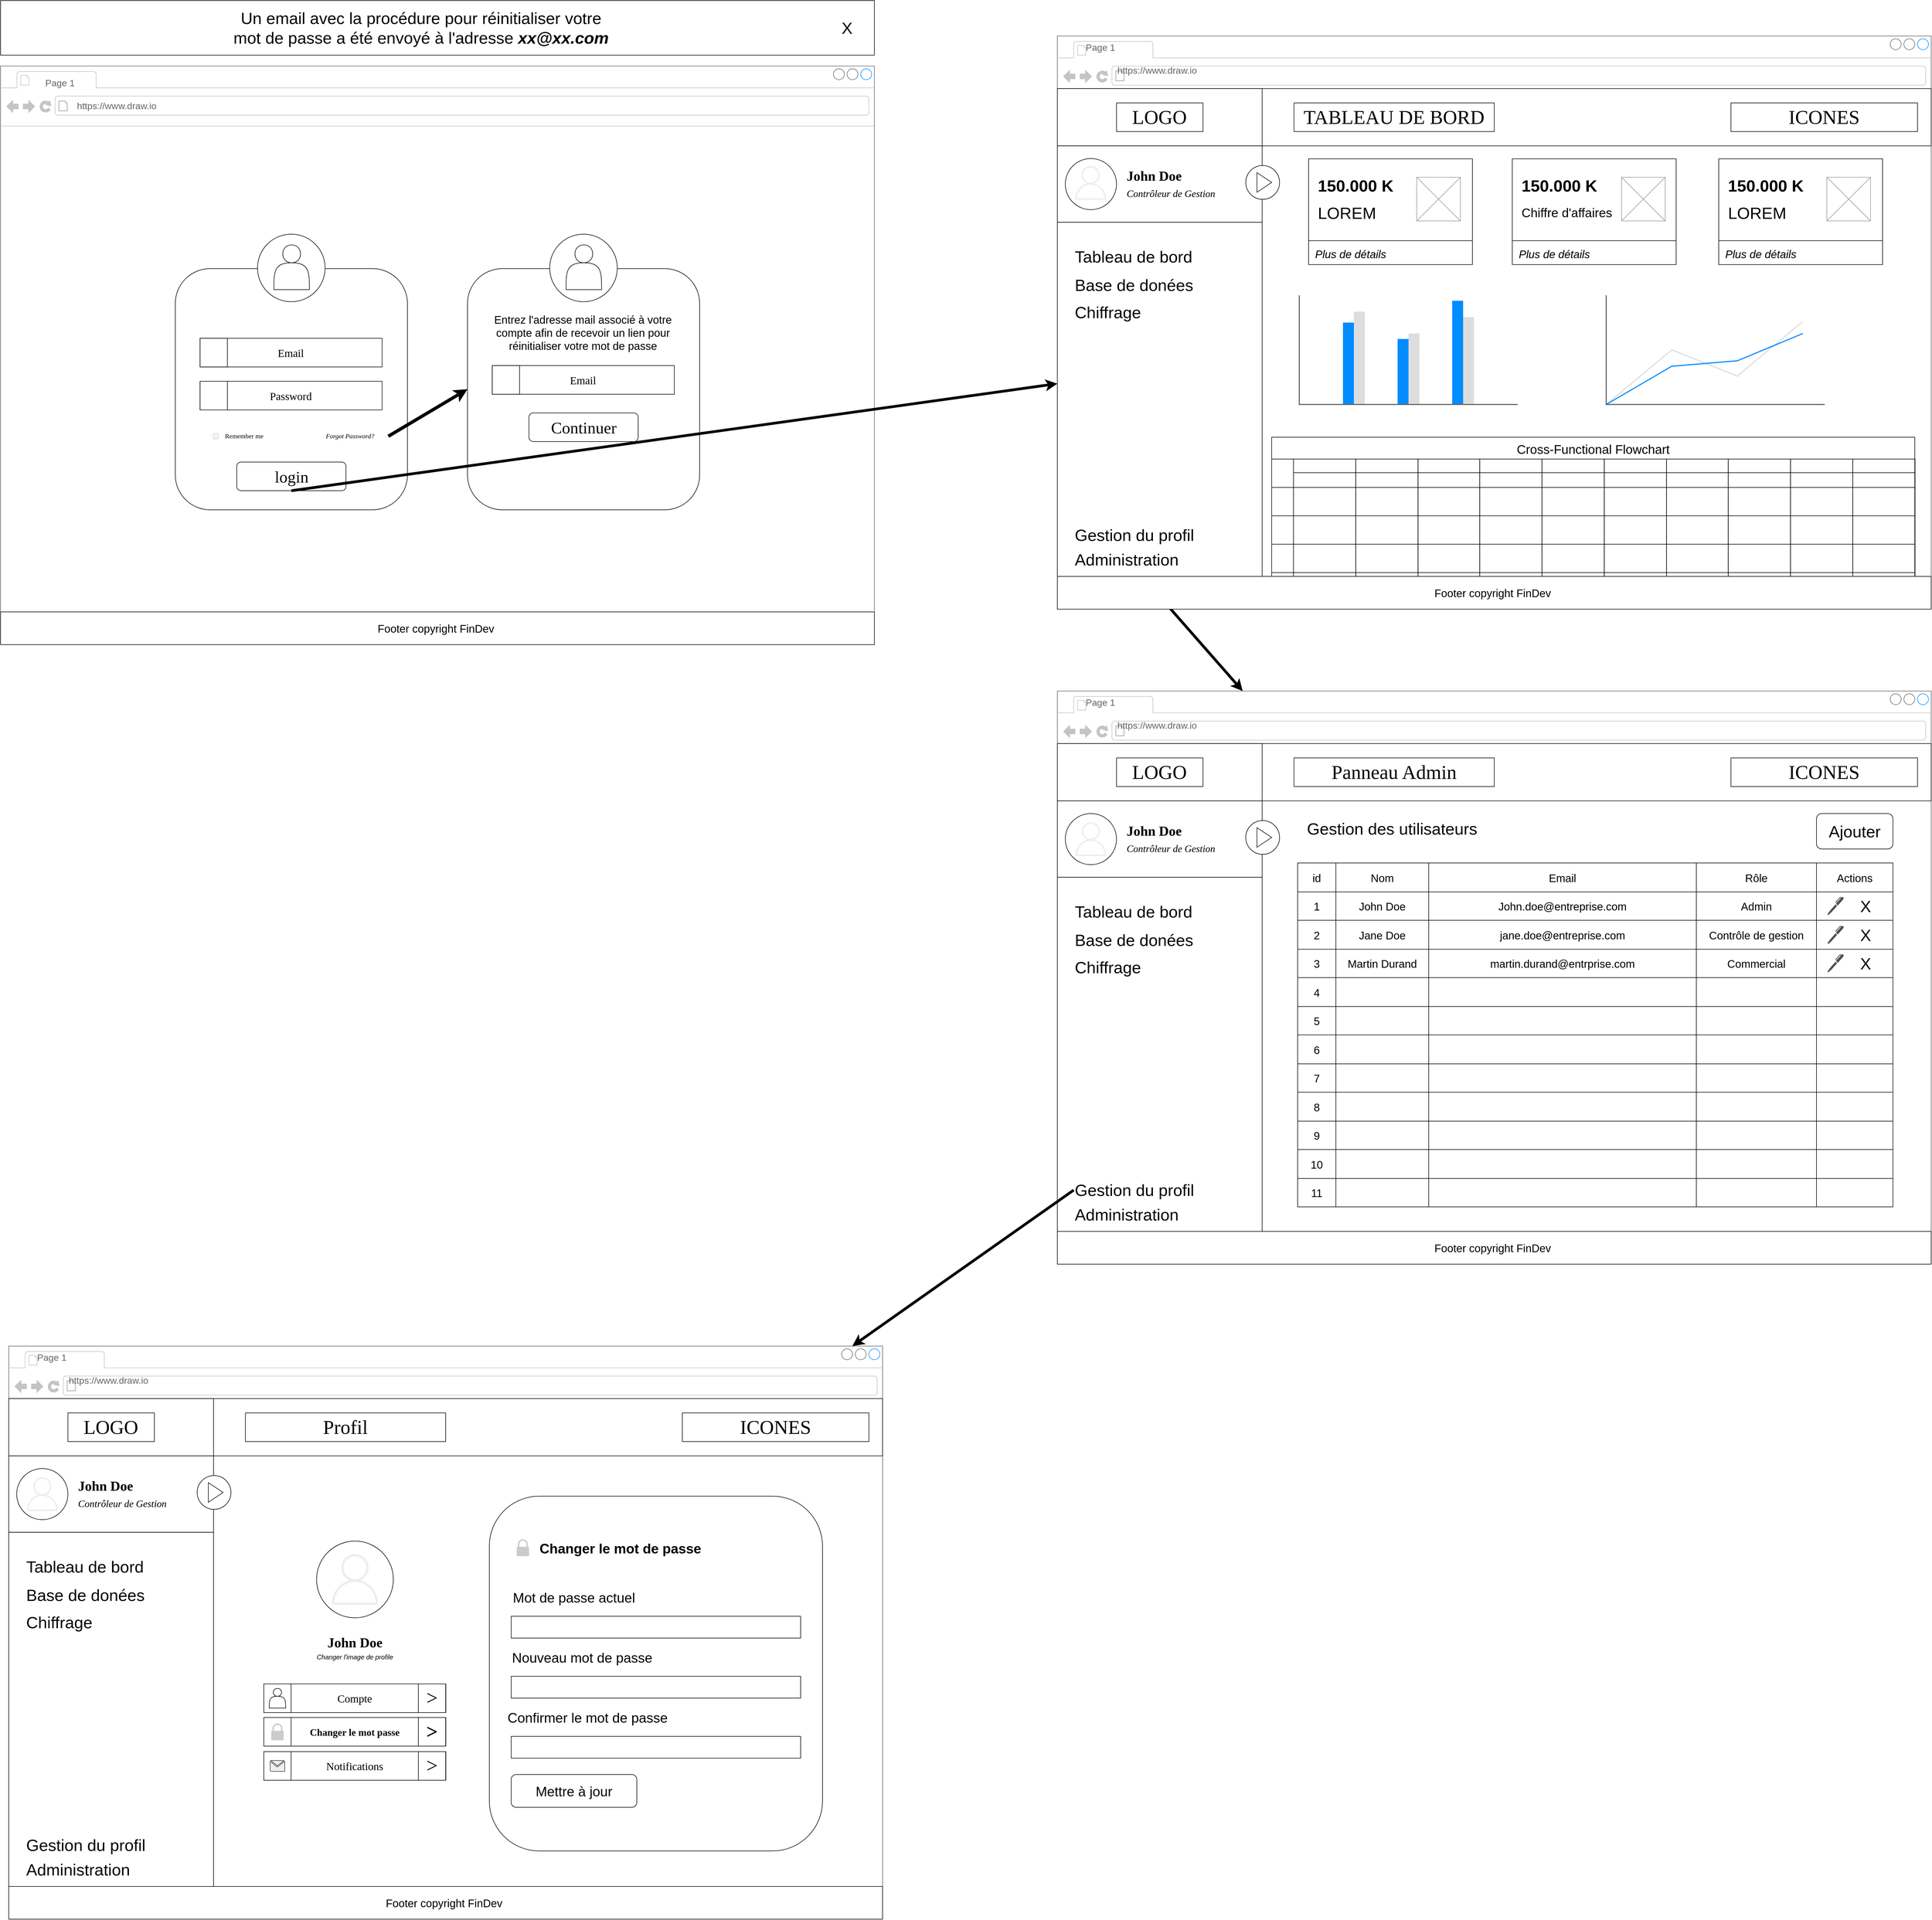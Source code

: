 <mxfile>
    <diagram id="2FmloWvAhfQEArfi7FaQ" name="Page-1">
        <mxGraphModel dx="6396" dy="3128" grid="1" gridSize="10" guides="1" tooltips="1" connect="1" arrows="1" fold="1" page="1" pageScale="1" pageWidth="1920" pageHeight="1200" math="0" shadow="0">
            <root>
                <mxCell id="0"/>
                <mxCell id="1" parent="0"/>
                <mxCell id="679" value="" style="group;fontSize=12;" parent="1" vertex="1" connectable="0">
                    <mxGeometry x="160" y="1275" width="1600" height="1050" as="geometry"/>
                </mxCell>
                <mxCell id="680" value="" style="strokeWidth=1;shadow=0;dashed=0;align=center;html=1;shape=mxgraph.mockup.containers.browserWindow;rSize=0;strokeColor=#666666;strokeColor2=#008cff;strokeColor3=#c4c4c4;mainText=,;recursiveResize=0;container=0;" parent="679" vertex="1">
                    <mxGeometry width="1600.0" height="1050" as="geometry"/>
                </mxCell>
                <mxCell id="681" value="Page 1" style="strokeWidth=1;shadow=0;dashed=0;align=center;html=1;shape=mxgraph.mockup.containers.anchor;fontSize=17;fontColor=#666666;align=left;container=0;" parent="679" vertex="1">
                    <mxGeometry x="50.0" y="10.5" width="91.667" height="22.75" as="geometry"/>
                </mxCell>
                <mxCell id="682" value="https://www.draw.io" style="strokeWidth=1;shadow=0;dashed=0;align=center;html=1;shape=mxgraph.mockup.containers.anchor;rSize=0;fontSize=17;fontColor=#666666;align=left;container=0;" parent="679" vertex="1">
                    <mxGeometry x="108.333" y="52.5" width="208.333" height="22.75" as="geometry"/>
                </mxCell>
                <mxCell id="683" value="" style="rounded=0;whiteSpace=wrap;html=1;fontFamily=Verdana;fontSize=30;container=0;" parent="679" vertex="1">
                    <mxGeometry y="96.25" width="1600.0" height="105" as="geometry"/>
                </mxCell>
                <mxCell id="684" value="" style="rounded=0;whiteSpace=wrap;html=1;fontFamily=Verdana;fontSize=30;container=0;" parent="679" vertex="1">
                    <mxGeometry y="96.25" width="375.0" height="105" as="geometry"/>
                </mxCell>
                <mxCell id="686" value="" style="rounded=0;whiteSpace=wrap;html=1;fontFamily=Verdana;fontSize=30;container=0;" parent="679" vertex="1">
                    <mxGeometry y="201.25" width="375.0" height="140" as="geometry"/>
                </mxCell>
                <mxCell id="687" value="" style="ellipse;whiteSpace=wrap;html=1;aspect=fixed;fontFamily=Verdana;fontSize=30;container=0;" parent="679" vertex="1">
                    <mxGeometry x="14.58" y="224.38" width="93.75" height="93.75" as="geometry"/>
                </mxCell>
                <mxCell id="688" value="John Doe&lt;br style=&quot;font-size: 25px&quot;&gt;&lt;i&gt;&lt;font style=&quot;font-weight: normal ; font-size: 18px&quot;&gt;Contrôleur de Gestion&lt;/font&gt;&lt;/i&gt;" style="text;html=1;strokeColor=none;fillColor=none;align=left;verticalAlign=middle;whiteSpace=wrap;rounded=0;fontFamily=Verdana;fontSize=25;container=0;fontStyle=1" parent="679" vertex="1">
                    <mxGeometry x="125" y="234.06" width="240" height="74.38" as="geometry"/>
                </mxCell>
                <mxCell id="689" value="ICONES" style="rounded=0;whiteSpace=wrap;html=1;fontFamily=Verdana;fontSize=36;container=0;" parent="679" vertex="1">
                    <mxGeometry x="1233.333" y="122.5" width="341.667" height="52.5" as="geometry"/>
                </mxCell>
                <mxCell id="690" value="LOGO" style="rounded=0;whiteSpace=wrap;html=1;fontFamily=Verdana;fontSize=36;container=0;" parent="679" vertex="1">
                    <mxGeometry x="108.333" y="122.5" width="158.333" height="52.5" as="geometry"/>
                </mxCell>
                <mxCell id="691" value="Panneau Admin" style="rounded=0;whiteSpace=wrap;html=1;fontFamily=Verdana;fontSize=36;container=0;" parent="679" vertex="1">
                    <mxGeometry x="433.33" y="122.5" width="366.67" height="52.5" as="geometry"/>
                </mxCell>
                <mxCell id="706" value="" style="ellipse;whiteSpace=wrap;html=1;aspect=fixed;fontSize=30;" parent="679" vertex="1">
                    <mxGeometry x="345" y="237.31" width="61.87" height="61.87" as="geometry"/>
                </mxCell>
                <mxCell id="707" value="" style="triangle;whiteSpace=wrap;html=1;fontSize=18;" parent="679" vertex="1">
                    <mxGeometry x="365.44" y="250.25" width="27" height="36" as="geometry"/>
                </mxCell>
                <mxCell id="847" value="Gestion des utilisateurs" style="text;html=1;strokeColor=none;fillColor=none;align=center;verticalAlign=middle;whiteSpace=wrap;rounded=0;fontSize=30;" parent="679" vertex="1">
                    <mxGeometry x="433.33" y="237.31" width="360" height="30" as="geometry"/>
                </mxCell>
                <mxCell id="848" value="Ajouter" style="rounded=1;whiteSpace=wrap;html=1;fontSize=30;" parent="679" vertex="1">
                    <mxGeometry x="1390" y="224.38" width="140" height="65" as="geometry"/>
                </mxCell>
                <mxCell id="867" value="" style="sketch=0;outlineConnect=0;fillColor=#eeeeee;strokeColor=#36393d;dashed=0;verticalLabelPosition=bottom;verticalAlign=top;align=center;html=1;fontSize=12;fontStyle=0;aspect=fixed;pointerEvents=1;shape=mxgraph.aws4.user;" parent="679" vertex="1">
                    <mxGeometry x="30.46" y="240.25" width="62" height="62" as="geometry"/>
                </mxCell>
                <mxCell id="774" value="" style="shape=table;startSize=0;container=1;collapsible=0;childLayout=tableLayout;fontSize=20;" parent="1" vertex="1">
                    <mxGeometry x="600" y="1590" width="1090" height="630" as="geometry"/>
                </mxCell>
                <mxCell id="775" value="" style="shape=partialRectangle;collapsible=0;dropTarget=0;pointerEvents=0;fillColor=none;top=0;left=0;bottom=0;right=0;points=[[0,0.5],[1,0.5]];portConstraint=eastwest;fontSize=20;" parent="774" vertex="1">
                    <mxGeometry width="1090" height="53" as="geometry"/>
                </mxCell>
                <mxCell id="776" value="id" style="shape=partialRectangle;html=1;whiteSpace=wrap;connectable=0;overflow=hidden;fillColor=none;top=0;left=0;bottom=0;right=0;pointerEvents=1;fontSize=20;" parent="775" vertex="1">
                    <mxGeometry width="70" height="53" as="geometry">
                        <mxRectangle width="70" height="53" as="alternateBounds"/>
                    </mxGeometry>
                </mxCell>
                <mxCell id="777" value="Nom" style="shape=partialRectangle;html=1;whiteSpace=wrap;connectable=0;overflow=hidden;fillColor=none;top=0;left=0;bottom=0;right=0;pointerEvents=1;fontSize=20;" parent="775" vertex="1">
                    <mxGeometry x="70" width="170" height="53" as="geometry">
                        <mxRectangle width="170" height="53" as="alternateBounds"/>
                    </mxGeometry>
                </mxCell>
                <mxCell id="778" value="Email" style="shape=partialRectangle;html=1;whiteSpace=wrap;connectable=0;overflow=hidden;fillColor=none;top=0;left=0;bottom=0;right=0;pointerEvents=1;fontSize=20;" parent="775" vertex="1">
                    <mxGeometry x="240" width="490" height="53" as="geometry">
                        <mxRectangle width="490" height="53" as="alternateBounds"/>
                    </mxGeometry>
                </mxCell>
                <mxCell id="779" value="Rôle" style="shape=partialRectangle;html=1;whiteSpace=wrap;connectable=0;overflow=hidden;fillColor=none;top=0;left=0;bottom=0;right=0;pointerEvents=1;fontSize=20;" parent="775" vertex="1">
                    <mxGeometry x="730" width="220" height="53" as="geometry">
                        <mxRectangle width="220" height="53" as="alternateBounds"/>
                    </mxGeometry>
                </mxCell>
                <mxCell id="780" value="Actions" style="shape=partialRectangle;html=1;whiteSpace=wrap;connectable=0;overflow=hidden;fillColor=none;top=0;left=0;bottom=0;right=0;pointerEvents=1;fontSize=20;" parent="775" vertex="1">
                    <mxGeometry x="950" width="140" height="53" as="geometry">
                        <mxRectangle width="140" height="53" as="alternateBounds"/>
                    </mxGeometry>
                </mxCell>
                <mxCell id="781" value="" style="shape=partialRectangle;collapsible=0;dropTarget=0;pointerEvents=0;fillColor=none;top=0;left=0;bottom=0;right=0;points=[[0,0.5],[1,0.5]];portConstraint=eastwest;fontSize=20;" parent="774" vertex="1">
                    <mxGeometry y="53" width="1090" height="52" as="geometry"/>
                </mxCell>
                <mxCell id="782" value="1" style="shape=partialRectangle;html=1;whiteSpace=wrap;connectable=0;overflow=hidden;fillColor=none;top=0;left=0;bottom=0;right=0;pointerEvents=1;fontSize=20;" parent="781" vertex="1">
                    <mxGeometry width="70" height="52" as="geometry">
                        <mxRectangle width="70" height="52" as="alternateBounds"/>
                    </mxGeometry>
                </mxCell>
                <mxCell id="783" value="John Doe" style="shape=partialRectangle;html=1;whiteSpace=wrap;connectable=0;overflow=hidden;fillColor=none;top=0;left=0;bottom=0;right=0;pointerEvents=1;fontSize=20;" parent="781" vertex="1">
                    <mxGeometry x="70" width="170" height="52" as="geometry">
                        <mxRectangle width="170" height="52" as="alternateBounds"/>
                    </mxGeometry>
                </mxCell>
                <mxCell id="784" value="John.doe@entreprise.com" style="shape=partialRectangle;html=1;whiteSpace=wrap;connectable=0;overflow=hidden;fillColor=none;top=0;left=0;bottom=0;right=0;pointerEvents=1;fontSize=20;" parent="781" vertex="1">
                    <mxGeometry x="240" width="490" height="52" as="geometry">
                        <mxRectangle width="490" height="52" as="alternateBounds"/>
                    </mxGeometry>
                </mxCell>
                <mxCell id="785" value="Admin" style="shape=partialRectangle;html=1;whiteSpace=wrap;connectable=0;overflow=hidden;fillColor=none;top=0;left=0;bottom=0;right=0;pointerEvents=1;fontSize=20;" parent="781" vertex="1">
                    <mxGeometry x="730" width="220" height="52" as="geometry">
                        <mxRectangle width="220" height="52" as="alternateBounds"/>
                    </mxGeometry>
                </mxCell>
                <mxCell id="786" value="" style="shape=partialRectangle;html=1;whiteSpace=wrap;connectable=0;overflow=hidden;fillColor=none;top=0;left=0;bottom=0;right=0;pointerEvents=1;fontSize=20;" parent="781" vertex="1">
                    <mxGeometry x="950" width="140" height="52" as="geometry">
                        <mxRectangle width="140" height="52" as="alternateBounds"/>
                    </mxGeometry>
                </mxCell>
                <mxCell id="787" value="" style="shape=partialRectangle;collapsible=0;dropTarget=0;pointerEvents=0;fillColor=none;top=0;left=0;bottom=0;right=0;points=[[0,0.5],[1,0.5]];portConstraint=eastwest;fontSize=20;" parent="774" vertex="1">
                    <mxGeometry y="105" width="1090" height="53" as="geometry"/>
                </mxCell>
                <mxCell id="788" value="2" style="shape=partialRectangle;html=1;whiteSpace=wrap;connectable=0;overflow=hidden;fillColor=none;top=0;left=0;bottom=0;right=0;pointerEvents=1;fontSize=20;" parent="787" vertex="1">
                    <mxGeometry width="70" height="53" as="geometry">
                        <mxRectangle width="70" height="53" as="alternateBounds"/>
                    </mxGeometry>
                </mxCell>
                <mxCell id="789" value="Jane Doe" style="shape=partialRectangle;html=1;whiteSpace=wrap;connectable=0;overflow=hidden;fillColor=none;top=0;left=0;bottom=0;right=0;pointerEvents=1;fontSize=20;" parent="787" vertex="1">
                    <mxGeometry x="70" width="170" height="53" as="geometry">
                        <mxRectangle width="170" height="53" as="alternateBounds"/>
                    </mxGeometry>
                </mxCell>
                <mxCell id="790" value="jane.doe@entreprise.com" style="shape=partialRectangle;html=1;whiteSpace=wrap;connectable=0;overflow=hidden;fillColor=none;top=0;left=0;bottom=0;right=0;pointerEvents=1;fontSize=20;" parent="787" vertex="1">
                    <mxGeometry x="240" width="490" height="53" as="geometry">
                        <mxRectangle width="490" height="53" as="alternateBounds"/>
                    </mxGeometry>
                </mxCell>
                <mxCell id="791" value="Contrôle de gestion" style="shape=partialRectangle;html=1;whiteSpace=wrap;connectable=0;overflow=hidden;fillColor=none;top=0;left=0;bottom=0;right=0;pointerEvents=1;fontSize=20;" parent="787" vertex="1">
                    <mxGeometry x="730" width="220" height="53" as="geometry">
                        <mxRectangle width="220" height="53" as="alternateBounds"/>
                    </mxGeometry>
                </mxCell>
                <mxCell id="792" value="" style="shape=partialRectangle;html=1;whiteSpace=wrap;connectable=0;overflow=hidden;fillColor=none;top=0;left=0;bottom=0;right=0;pointerEvents=1;fontSize=20;" parent="787" vertex="1">
                    <mxGeometry x="950" width="140" height="53" as="geometry">
                        <mxRectangle width="140" height="53" as="alternateBounds"/>
                    </mxGeometry>
                </mxCell>
                <mxCell id="793" value="" style="shape=partialRectangle;collapsible=0;dropTarget=0;pointerEvents=0;fillColor=none;top=0;left=0;bottom=0;right=0;points=[[0,0.5],[1,0.5]];portConstraint=eastwest;fontSize=20;" parent="774" vertex="1">
                    <mxGeometry y="158" width="1090" height="52" as="geometry"/>
                </mxCell>
                <mxCell id="794" value="3" style="shape=partialRectangle;html=1;whiteSpace=wrap;connectable=0;overflow=hidden;fillColor=none;top=0;left=0;bottom=0;right=0;pointerEvents=1;fontSize=20;" parent="793" vertex="1">
                    <mxGeometry width="70" height="52" as="geometry">
                        <mxRectangle width="70" height="52" as="alternateBounds"/>
                    </mxGeometry>
                </mxCell>
                <mxCell id="795" value="Martin Durand" style="shape=partialRectangle;html=1;whiteSpace=wrap;connectable=0;overflow=hidden;fillColor=none;top=0;left=0;bottom=0;right=0;pointerEvents=1;fontSize=20;" parent="793" vertex="1">
                    <mxGeometry x="70" width="170" height="52" as="geometry">
                        <mxRectangle width="170" height="52" as="alternateBounds"/>
                    </mxGeometry>
                </mxCell>
                <mxCell id="796" value="martin.durand@entrprise.com" style="shape=partialRectangle;html=1;whiteSpace=wrap;connectable=0;overflow=hidden;fillColor=none;top=0;left=0;bottom=0;right=0;pointerEvents=1;fontSize=20;" parent="793" vertex="1">
                    <mxGeometry x="240" width="490" height="52" as="geometry">
                        <mxRectangle width="490" height="52" as="alternateBounds"/>
                    </mxGeometry>
                </mxCell>
                <mxCell id="797" value="Commercial" style="shape=partialRectangle;html=1;whiteSpace=wrap;connectable=0;overflow=hidden;fillColor=none;top=0;left=0;bottom=0;right=0;pointerEvents=1;fontSize=20;" parent="793" vertex="1">
                    <mxGeometry x="730" width="220" height="52" as="geometry">
                        <mxRectangle width="220" height="52" as="alternateBounds"/>
                    </mxGeometry>
                </mxCell>
                <mxCell id="798" value="" style="shape=partialRectangle;html=1;whiteSpace=wrap;connectable=0;overflow=hidden;fillColor=none;top=0;left=0;bottom=0;right=0;pointerEvents=1;fontSize=20;" parent="793" vertex="1">
                    <mxGeometry x="950" width="140" height="52" as="geometry">
                        <mxRectangle width="140" height="52" as="alternateBounds"/>
                    </mxGeometry>
                </mxCell>
                <mxCell id="799" value="" style="shape=partialRectangle;collapsible=0;dropTarget=0;pointerEvents=0;fillColor=none;top=0;left=0;bottom=0;right=0;points=[[0,0.5],[1,0.5]];portConstraint=eastwest;fontSize=20;" parent="774" vertex="1">
                    <mxGeometry y="210" width="1090" height="53" as="geometry"/>
                </mxCell>
                <mxCell id="800" value="4" style="shape=partialRectangle;html=1;whiteSpace=wrap;connectable=0;overflow=hidden;fillColor=none;top=0;left=0;bottom=0;right=0;pointerEvents=1;fontSize=20;" parent="799" vertex="1">
                    <mxGeometry width="70" height="53" as="geometry">
                        <mxRectangle width="70" height="53" as="alternateBounds"/>
                    </mxGeometry>
                </mxCell>
                <mxCell id="801" value="" style="shape=partialRectangle;html=1;whiteSpace=wrap;connectable=0;overflow=hidden;fillColor=none;top=0;left=0;bottom=0;right=0;pointerEvents=1;fontSize=20;" parent="799" vertex="1">
                    <mxGeometry x="70" width="170" height="53" as="geometry">
                        <mxRectangle width="170" height="53" as="alternateBounds"/>
                    </mxGeometry>
                </mxCell>
                <mxCell id="802" value="" style="shape=partialRectangle;html=1;whiteSpace=wrap;connectable=0;overflow=hidden;fillColor=none;top=0;left=0;bottom=0;right=0;pointerEvents=1;fontSize=20;" parent="799" vertex="1">
                    <mxGeometry x="240" width="490" height="53" as="geometry">
                        <mxRectangle width="490" height="53" as="alternateBounds"/>
                    </mxGeometry>
                </mxCell>
                <mxCell id="803" value="" style="shape=partialRectangle;html=1;whiteSpace=wrap;connectable=0;overflow=hidden;fillColor=none;top=0;left=0;bottom=0;right=0;pointerEvents=1;fontSize=20;" parent="799" vertex="1">
                    <mxGeometry x="730" width="220" height="53" as="geometry">
                        <mxRectangle width="220" height="53" as="alternateBounds"/>
                    </mxGeometry>
                </mxCell>
                <mxCell id="804" value="" style="shape=partialRectangle;html=1;whiteSpace=wrap;connectable=0;overflow=hidden;fillColor=none;top=0;left=0;bottom=0;right=0;pointerEvents=1;fontSize=20;" parent="799" vertex="1">
                    <mxGeometry x="950" width="140" height="53" as="geometry">
                        <mxRectangle width="140" height="53" as="alternateBounds"/>
                    </mxGeometry>
                </mxCell>
                <mxCell id="805" value="" style="shape=partialRectangle;collapsible=0;dropTarget=0;pointerEvents=0;fillColor=none;top=0;left=0;bottom=0;right=0;points=[[0,0.5],[1,0.5]];portConstraint=eastwest;fontSize=20;" parent="774" vertex="1">
                    <mxGeometry y="263" width="1090" height="52" as="geometry"/>
                </mxCell>
                <mxCell id="806" value="5" style="shape=partialRectangle;html=1;whiteSpace=wrap;connectable=0;overflow=hidden;fillColor=none;top=0;left=0;bottom=0;right=0;pointerEvents=1;fontSize=20;" parent="805" vertex="1">
                    <mxGeometry width="70" height="52" as="geometry">
                        <mxRectangle width="70" height="52" as="alternateBounds"/>
                    </mxGeometry>
                </mxCell>
                <mxCell id="807" value="" style="shape=partialRectangle;html=1;whiteSpace=wrap;connectable=0;overflow=hidden;fillColor=none;top=0;left=0;bottom=0;right=0;pointerEvents=1;fontSize=20;" parent="805" vertex="1">
                    <mxGeometry x="70" width="170" height="52" as="geometry">
                        <mxRectangle width="170" height="52" as="alternateBounds"/>
                    </mxGeometry>
                </mxCell>
                <mxCell id="808" value="" style="shape=partialRectangle;html=1;whiteSpace=wrap;connectable=0;overflow=hidden;fillColor=none;top=0;left=0;bottom=0;right=0;pointerEvents=1;fontSize=20;" parent="805" vertex="1">
                    <mxGeometry x="240" width="490" height="52" as="geometry">
                        <mxRectangle width="490" height="52" as="alternateBounds"/>
                    </mxGeometry>
                </mxCell>
                <mxCell id="809" value="" style="shape=partialRectangle;html=1;whiteSpace=wrap;connectable=0;overflow=hidden;fillColor=none;top=0;left=0;bottom=0;right=0;pointerEvents=1;fontSize=20;" parent="805" vertex="1">
                    <mxGeometry x="730" width="220" height="52" as="geometry">
                        <mxRectangle width="220" height="52" as="alternateBounds"/>
                    </mxGeometry>
                </mxCell>
                <mxCell id="810" value="" style="shape=partialRectangle;html=1;whiteSpace=wrap;connectable=0;overflow=hidden;fillColor=none;top=0;left=0;bottom=0;right=0;pointerEvents=1;fontSize=20;" parent="805" vertex="1">
                    <mxGeometry x="950" width="140" height="52" as="geometry">
                        <mxRectangle width="140" height="52" as="alternateBounds"/>
                    </mxGeometry>
                </mxCell>
                <mxCell id="811" value="" style="shape=partialRectangle;collapsible=0;dropTarget=0;pointerEvents=0;fillColor=none;top=0;left=0;bottom=0;right=0;points=[[0,0.5],[1,0.5]];portConstraint=eastwest;fontSize=20;" parent="774" vertex="1">
                    <mxGeometry y="315" width="1090" height="53" as="geometry"/>
                </mxCell>
                <mxCell id="812" value="6" style="shape=partialRectangle;html=1;whiteSpace=wrap;connectable=0;overflow=hidden;fillColor=none;top=0;left=0;bottom=0;right=0;pointerEvents=1;fontSize=20;" parent="811" vertex="1">
                    <mxGeometry width="70" height="53" as="geometry">
                        <mxRectangle width="70" height="53" as="alternateBounds"/>
                    </mxGeometry>
                </mxCell>
                <mxCell id="813" value="" style="shape=partialRectangle;html=1;whiteSpace=wrap;connectable=0;overflow=hidden;fillColor=none;top=0;left=0;bottom=0;right=0;pointerEvents=1;fontSize=20;" parent="811" vertex="1">
                    <mxGeometry x="70" width="170" height="53" as="geometry">
                        <mxRectangle width="170" height="53" as="alternateBounds"/>
                    </mxGeometry>
                </mxCell>
                <mxCell id="814" value="" style="shape=partialRectangle;html=1;whiteSpace=wrap;connectable=0;overflow=hidden;fillColor=none;top=0;left=0;bottom=0;right=0;pointerEvents=1;fontSize=20;" parent="811" vertex="1">
                    <mxGeometry x="240" width="490" height="53" as="geometry">
                        <mxRectangle width="490" height="53" as="alternateBounds"/>
                    </mxGeometry>
                </mxCell>
                <mxCell id="815" value="" style="shape=partialRectangle;html=1;whiteSpace=wrap;connectable=0;overflow=hidden;fillColor=none;top=0;left=0;bottom=0;right=0;pointerEvents=1;fontSize=20;" parent="811" vertex="1">
                    <mxGeometry x="730" width="220" height="53" as="geometry">
                        <mxRectangle width="220" height="53" as="alternateBounds"/>
                    </mxGeometry>
                </mxCell>
                <mxCell id="816" value="" style="shape=partialRectangle;html=1;whiteSpace=wrap;connectable=0;overflow=hidden;fillColor=none;top=0;left=0;bottom=0;right=0;pointerEvents=1;fontSize=20;" parent="811" vertex="1">
                    <mxGeometry x="950" width="140" height="53" as="geometry">
                        <mxRectangle width="140" height="53" as="alternateBounds"/>
                    </mxGeometry>
                </mxCell>
                <mxCell id="817" value="" style="shape=partialRectangle;collapsible=0;dropTarget=0;pointerEvents=0;fillColor=none;top=0;left=0;bottom=0;right=0;points=[[0,0.5],[1,0.5]];portConstraint=eastwest;fontSize=20;" parent="774" vertex="1">
                    <mxGeometry y="368" width="1090" height="52" as="geometry"/>
                </mxCell>
                <mxCell id="818" value="7" style="shape=partialRectangle;html=1;whiteSpace=wrap;connectable=0;overflow=hidden;fillColor=none;top=0;left=0;bottom=0;right=0;pointerEvents=1;fontSize=20;" parent="817" vertex="1">
                    <mxGeometry width="70" height="52" as="geometry">
                        <mxRectangle width="70" height="52" as="alternateBounds"/>
                    </mxGeometry>
                </mxCell>
                <mxCell id="819" value="" style="shape=partialRectangle;html=1;whiteSpace=wrap;connectable=0;overflow=hidden;fillColor=none;top=0;left=0;bottom=0;right=0;pointerEvents=1;fontSize=20;" parent="817" vertex="1">
                    <mxGeometry x="70" width="170" height="52" as="geometry">
                        <mxRectangle width="170" height="52" as="alternateBounds"/>
                    </mxGeometry>
                </mxCell>
                <mxCell id="820" value="" style="shape=partialRectangle;html=1;whiteSpace=wrap;connectable=0;overflow=hidden;fillColor=none;top=0;left=0;bottom=0;right=0;pointerEvents=1;fontSize=20;" parent="817" vertex="1">
                    <mxGeometry x="240" width="490" height="52" as="geometry">
                        <mxRectangle width="490" height="52" as="alternateBounds"/>
                    </mxGeometry>
                </mxCell>
                <mxCell id="821" value="" style="shape=partialRectangle;html=1;whiteSpace=wrap;connectable=0;overflow=hidden;fillColor=none;top=0;left=0;bottom=0;right=0;pointerEvents=1;fontSize=20;" parent="817" vertex="1">
                    <mxGeometry x="730" width="220" height="52" as="geometry">
                        <mxRectangle width="220" height="52" as="alternateBounds"/>
                    </mxGeometry>
                </mxCell>
                <mxCell id="822" value="" style="shape=partialRectangle;html=1;whiteSpace=wrap;connectable=0;overflow=hidden;fillColor=none;top=0;left=0;bottom=0;right=0;pointerEvents=1;fontSize=20;" parent="817" vertex="1">
                    <mxGeometry x="950" width="140" height="52" as="geometry">
                        <mxRectangle width="140" height="52" as="alternateBounds"/>
                    </mxGeometry>
                </mxCell>
                <mxCell id="823" value="" style="shape=partialRectangle;collapsible=0;dropTarget=0;pointerEvents=0;fillColor=none;top=0;left=0;bottom=0;right=0;points=[[0,0.5],[1,0.5]];portConstraint=eastwest;fontSize=20;" parent="774" vertex="1">
                    <mxGeometry y="420" width="1090" height="53" as="geometry"/>
                </mxCell>
                <mxCell id="824" value="8" style="shape=partialRectangle;html=1;whiteSpace=wrap;connectable=0;overflow=hidden;fillColor=none;top=0;left=0;bottom=0;right=0;pointerEvents=1;fontSize=20;" parent="823" vertex="1">
                    <mxGeometry width="70" height="53" as="geometry">
                        <mxRectangle width="70" height="53" as="alternateBounds"/>
                    </mxGeometry>
                </mxCell>
                <mxCell id="825" value="" style="shape=partialRectangle;html=1;whiteSpace=wrap;connectable=0;overflow=hidden;fillColor=none;top=0;left=0;bottom=0;right=0;pointerEvents=1;fontSize=20;" parent="823" vertex="1">
                    <mxGeometry x="70" width="170" height="53" as="geometry">
                        <mxRectangle width="170" height="53" as="alternateBounds"/>
                    </mxGeometry>
                </mxCell>
                <mxCell id="826" value="" style="shape=partialRectangle;html=1;whiteSpace=wrap;connectable=0;overflow=hidden;fillColor=none;top=0;left=0;bottom=0;right=0;pointerEvents=1;fontSize=20;" parent="823" vertex="1">
                    <mxGeometry x="240" width="490" height="53" as="geometry">
                        <mxRectangle width="490" height="53" as="alternateBounds"/>
                    </mxGeometry>
                </mxCell>
                <mxCell id="827" value="" style="shape=partialRectangle;html=1;whiteSpace=wrap;connectable=0;overflow=hidden;fillColor=none;top=0;left=0;bottom=0;right=0;pointerEvents=1;fontSize=20;" parent="823" vertex="1">
                    <mxGeometry x="730" width="220" height="53" as="geometry">
                        <mxRectangle width="220" height="53" as="alternateBounds"/>
                    </mxGeometry>
                </mxCell>
                <mxCell id="828" value="" style="shape=partialRectangle;html=1;whiteSpace=wrap;connectable=0;overflow=hidden;fillColor=none;top=0;left=0;bottom=0;right=0;pointerEvents=1;fontSize=20;" parent="823" vertex="1">
                    <mxGeometry x="950" width="140" height="53" as="geometry">
                        <mxRectangle width="140" height="53" as="alternateBounds"/>
                    </mxGeometry>
                </mxCell>
                <mxCell id="829" value="" style="shape=partialRectangle;collapsible=0;dropTarget=0;pointerEvents=0;fillColor=none;top=0;left=0;bottom=0;right=0;points=[[0,0.5],[1,0.5]];portConstraint=eastwest;fontSize=20;" parent="774" vertex="1">
                    <mxGeometry y="473" width="1090" height="52" as="geometry"/>
                </mxCell>
                <mxCell id="830" value="9" style="shape=partialRectangle;html=1;whiteSpace=wrap;connectable=0;overflow=hidden;fillColor=none;top=0;left=0;bottom=0;right=0;pointerEvents=1;fontSize=20;" parent="829" vertex="1">
                    <mxGeometry width="70" height="52" as="geometry">
                        <mxRectangle width="70" height="52" as="alternateBounds"/>
                    </mxGeometry>
                </mxCell>
                <mxCell id="831" value="" style="shape=partialRectangle;html=1;whiteSpace=wrap;connectable=0;overflow=hidden;fillColor=none;top=0;left=0;bottom=0;right=0;pointerEvents=1;fontSize=20;" parent="829" vertex="1">
                    <mxGeometry x="70" width="170" height="52" as="geometry">
                        <mxRectangle width="170" height="52" as="alternateBounds"/>
                    </mxGeometry>
                </mxCell>
                <mxCell id="832" value="" style="shape=partialRectangle;html=1;whiteSpace=wrap;connectable=0;overflow=hidden;fillColor=none;top=0;left=0;bottom=0;right=0;pointerEvents=1;fontSize=20;" parent="829" vertex="1">
                    <mxGeometry x="240" width="490" height="52" as="geometry">
                        <mxRectangle width="490" height="52" as="alternateBounds"/>
                    </mxGeometry>
                </mxCell>
                <mxCell id="833" value="" style="shape=partialRectangle;html=1;whiteSpace=wrap;connectable=0;overflow=hidden;fillColor=none;top=0;left=0;bottom=0;right=0;pointerEvents=1;fontSize=20;" parent="829" vertex="1">
                    <mxGeometry x="730" width="220" height="52" as="geometry">
                        <mxRectangle width="220" height="52" as="alternateBounds"/>
                    </mxGeometry>
                </mxCell>
                <mxCell id="834" value="" style="shape=partialRectangle;html=1;whiteSpace=wrap;connectable=0;overflow=hidden;fillColor=none;top=0;left=0;bottom=0;right=0;pointerEvents=1;fontSize=20;" parent="829" vertex="1">
                    <mxGeometry x="950" width="140" height="52" as="geometry">
                        <mxRectangle width="140" height="52" as="alternateBounds"/>
                    </mxGeometry>
                </mxCell>
                <mxCell id="835" value="" style="shape=partialRectangle;collapsible=0;dropTarget=0;pointerEvents=0;fillColor=none;top=0;left=0;bottom=0;right=0;points=[[0,0.5],[1,0.5]];portConstraint=eastwest;fontSize=20;" parent="774" vertex="1">
                    <mxGeometry y="525" width="1090" height="53" as="geometry"/>
                </mxCell>
                <mxCell id="836" value="10" style="shape=partialRectangle;html=1;whiteSpace=wrap;connectable=0;overflow=hidden;fillColor=none;top=0;left=0;bottom=0;right=0;pointerEvents=1;fontSize=20;" parent="835" vertex="1">
                    <mxGeometry width="70" height="53" as="geometry">
                        <mxRectangle width="70" height="53" as="alternateBounds"/>
                    </mxGeometry>
                </mxCell>
                <mxCell id="837" value="" style="shape=partialRectangle;html=1;whiteSpace=wrap;connectable=0;overflow=hidden;fillColor=none;top=0;left=0;bottom=0;right=0;pointerEvents=1;fontSize=20;" parent="835" vertex="1">
                    <mxGeometry x="70" width="170" height="53" as="geometry">
                        <mxRectangle width="170" height="53" as="alternateBounds"/>
                    </mxGeometry>
                </mxCell>
                <mxCell id="838" value="" style="shape=partialRectangle;html=1;whiteSpace=wrap;connectable=0;overflow=hidden;fillColor=none;top=0;left=0;bottom=0;right=0;pointerEvents=1;fontSize=20;" parent="835" vertex="1">
                    <mxGeometry x="240" width="490" height="53" as="geometry">
                        <mxRectangle width="490" height="53" as="alternateBounds"/>
                    </mxGeometry>
                </mxCell>
                <mxCell id="839" value="" style="shape=partialRectangle;html=1;whiteSpace=wrap;connectable=0;overflow=hidden;fillColor=none;top=0;left=0;bottom=0;right=0;pointerEvents=1;fontSize=20;" parent="835" vertex="1">
                    <mxGeometry x="730" width="220" height="53" as="geometry">
                        <mxRectangle width="220" height="53" as="alternateBounds"/>
                    </mxGeometry>
                </mxCell>
                <mxCell id="840" value="" style="shape=partialRectangle;html=1;whiteSpace=wrap;connectable=0;overflow=hidden;fillColor=none;top=0;left=0;bottom=0;right=0;pointerEvents=1;fontSize=20;" parent="835" vertex="1">
                    <mxGeometry x="950" width="140" height="53" as="geometry">
                        <mxRectangle width="140" height="53" as="alternateBounds"/>
                    </mxGeometry>
                </mxCell>
                <mxCell id="841" value="" style="shape=partialRectangle;collapsible=0;dropTarget=0;pointerEvents=0;fillColor=none;top=0;left=0;bottom=0;right=0;points=[[0,0.5],[1,0.5]];portConstraint=eastwest;fontSize=20;" parent="774" vertex="1">
                    <mxGeometry y="578" width="1090" height="52" as="geometry"/>
                </mxCell>
                <mxCell id="842" value="11" style="shape=partialRectangle;html=1;whiteSpace=wrap;connectable=0;overflow=hidden;fillColor=none;top=0;left=0;bottom=0;right=0;pointerEvents=1;fontSize=20;" parent="841" vertex="1">
                    <mxGeometry width="70" height="52" as="geometry">
                        <mxRectangle width="70" height="52" as="alternateBounds"/>
                    </mxGeometry>
                </mxCell>
                <mxCell id="843" value="" style="shape=partialRectangle;html=1;whiteSpace=wrap;connectable=0;overflow=hidden;fillColor=none;top=0;left=0;bottom=0;right=0;pointerEvents=1;fontSize=20;" parent="841" vertex="1">
                    <mxGeometry x="70" width="170" height="52" as="geometry">
                        <mxRectangle width="170" height="52" as="alternateBounds"/>
                    </mxGeometry>
                </mxCell>
                <mxCell id="844" value="" style="shape=partialRectangle;html=1;whiteSpace=wrap;connectable=0;overflow=hidden;fillColor=none;top=0;left=0;bottom=0;right=0;pointerEvents=1;fontSize=20;" parent="841" vertex="1">
                    <mxGeometry x="240" width="490" height="52" as="geometry">
                        <mxRectangle width="490" height="52" as="alternateBounds"/>
                    </mxGeometry>
                </mxCell>
                <mxCell id="845" value="" style="shape=partialRectangle;html=1;whiteSpace=wrap;connectable=0;overflow=hidden;fillColor=none;top=0;left=0;bottom=0;right=0;pointerEvents=1;fontSize=20;" parent="841" vertex="1">
                    <mxGeometry x="730" width="220" height="52" as="geometry">
                        <mxRectangle width="220" height="52" as="alternateBounds"/>
                    </mxGeometry>
                </mxCell>
                <mxCell id="846" value="" style="shape=partialRectangle;html=1;whiteSpace=wrap;connectable=0;overflow=hidden;fillColor=none;top=0;left=0;bottom=0;right=0;pointerEvents=1;fontSize=20;" parent="841" vertex="1">
                    <mxGeometry x="950" width="140" height="52" as="geometry">
                        <mxRectangle width="140" height="52" as="alternateBounds"/>
                    </mxGeometry>
                </mxCell>
                <mxCell id="852" value="" style="group" parent="1" vertex="1" connectable="0">
                    <mxGeometry x="1570" y="1651.88" width="100" height="33.75" as="geometry"/>
                </mxCell>
                <mxCell id="849" value="" style="sketch=0;pointerEvents=1;shadow=0;dashed=0;html=1;strokeColor=none;fillColor=#505050;labelPosition=center;verticalLabelPosition=bottom;verticalAlign=top;outlineConnect=0;align=center;shape=mxgraph.office.concepts.writing_pen;fontSize=30;" parent="852" vertex="1">
                    <mxGeometry width="30" height="33.75" as="geometry"/>
                </mxCell>
                <mxCell id="851" value="X" style="text;html=1;strokeColor=none;fillColor=none;align=center;verticalAlign=middle;whiteSpace=wrap;rounded=0;fontSize=30;" parent="852" vertex="1">
                    <mxGeometry x="40" y="2" width="60" height="30" as="geometry"/>
                </mxCell>
                <mxCell id="853" value="" style="group" parent="1" vertex="1" connectable="0">
                    <mxGeometry x="1570" y="1704.88" width="100" height="33.75" as="geometry"/>
                </mxCell>
                <mxCell id="854" value="" style="sketch=0;pointerEvents=1;shadow=0;dashed=0;html=1;strokeColor=none;fillColor=#505050;labelPosition=center;verticalLabelPosition=bottom;verticalAlign=top;outlineConnect=0;align=center;shape=mxgraph.office.concepts.writing_pen;fontSize=30;" parent="853" vertex="1">
                    <mxGeometry width="30" height="33.75" as="geometry"/>
                </mxCell>
                <mxCell id="855" value="X" style="text;html=1;strokeColor=none;fillColor=none;align=center;verticalAlign=middle;whiteSpace=wrap;rounded=0;fontSize=30;" parent="853" vertex="1">
                    <mxGeometry x="40" y="2" width="60" height="30" as="geometry"/>
                </mxCell>
                <mxCell id="856" value="" style="group" parent="1" vertex="1" connectable="0">
                    <mxGeometry x="1570" y="1756.88" width="100" height="33.75" as="geometry"/>
                </mxCell>
                <mxCell id="857" value="" style="sketch=0;pointerEvents=1;shadow=0;dashed=0;html=1;strokeColor=none;fillColor=#505050;labelPosition=center;verticalLabelPosition=bottom;verticalAlign=top;outlineConnect=0;align=center;shape=mxgraph.office.concepts.writing_pen;fontSize=30;" parent="856" vertex="1">
                    <mxGeometry width="30" height="33.75" as="geometry"/>
                </mxCell>
                <mxCell id="858" value="X" style="text;html=1;strokeColor=none;fillColor=none;align=center;verticalAlign=middle;whiteSpace=wrap;rounded=0;fontSize=30;" parent="856" vertex="1">
                    <mxGeometry x="40" y="2" width="60" height="30" as="geometry"/>
                </mxCell>
                <mxCell id="859" value="" style="group" parent="1" vertex="1" connectable="0">
                    <mxGeometry x="-1775" y="130" width="1630" height="1060" as="geometry"/>
                </mxCell>
                <mxCell id="10" value="" style="strokeWidth=1;shadow=0;dashed=0;align=center;html=1;shape=mxgraph.mockup.containers.browserWindow;rSize=0;strokeColor=#666666;strokeColor2=#008cff;strokeColor3=#c4c4c4;mainText=,;recursiveResize=0;container=0;" parent="859" vertex="1">
                    <mxGeometry width="1600" height="1050" as="geometry"/>
                </mxCell>
                <mxCell id="11" value="Page 1" style="strokeWidth=1;shadow=0;dashed=0;align=center;html=1;shape=mxgraph.mockup.containers.anchor;fontSize=17;fontColor=#666666;align=left;" parent="859" vertex="1">
                    <mxGeometry x="80" y="20.5" width="91.667" height="22.75" as="geometry"/>
                </mxCell>
                <mxCell id="12" value="https://www.draw.io" style="strokeWidth=1;shadow=0;dashed=0;align=center;html=1;shape=mxgraph.mockup.containers.anchor;rSize=0;fontSize=17;fontColor=#666666;align=left;" parent="859" vertex="1">
                    <mxGeometry x="138.333" y="62.5" width="208.333" height="22.75" as="geometry"/>
                </mxCell>
                <mxCell id="675" value="Footer copyright FinDev&amp;nbsp;" style="rounded=0;whiteSpace=wrap;html=1;fontSize=20;" parent="859" vertex="1">
                    <mxGeometry y="1000" width="1600" height="60" as="geometry"/>
                </mxCell>
                <mxCell id="660" value="" style="group" parent="859" vertex="1" connectable="0">
                    <mxGeometry x="320" y="308" width="425" height="505" as="geometry"/>
                </mxCell>
                <mxCell id="13" value="" style="rounded=1;whiteSpace=wrap;html=1;glass=0;shadow=0;sketch=0;container=0;" parent="660" vertex="1">
                    <mxGeometry y="63.125" width="425" height="441.875" as="geometry"/>
                </mxCell>
                <mxCell id="450" value="Email" style="rounded=0;whiteSpace=wrap;html=1;fontFamily=Verdana;fontSize=20;container=0;" parent="660" vertex="1">
                    <mxGeometry x="45.333" y="190.75" width="333.333" height="52.5" as="geometry"/>
                </mxCell>
                <mxCell id="452" value="" style="rounded=0;whiteSpace=wrap;html=1;fontFamily=Verdana;fontSize=12;container=0;" parent="660" vertex="1">
                    <mxGeometry x="45.333" y="190.75" width="50" height="52.5" as="geometry"/>
                </mxCell>
                <mxCell id="451" value="&lt;font style=&quot;font-size: 20px&quot;&gt;Password&lt;/font&gt;" style="rounded=0;whiteSpace=wrap;html=1;fontFamily=Verdana;fontSize=12;container=0;" parent="660" vertex="1">
                    <mxGeometry x="45.333" y="269.5" width="333.333" height="52.5" as="geometry"/>
                </mxCell>
                <mxCell id="453" value="" style="rounded=0;whiteSpace=wrap;html=1;fontFamily=Verdana;fontSize=12;container=0;" parent="660" vertex="1">
                    <mxGeometry x="45.333" y="269.5" width="50" height="52.5" as="geometry"/>
                </mxCell>
                <mxCell id="454" value="login" style="rounded=1;whiteSpace=wrap;html=1;fontFamily=Verdana;fontSize=30;sketch=0;container=0;" parent="660" vertex="1">
                    <mxGeometry x="112.5" y="417.5" width="200" height="52.5" as="geometry"/>
                </mxCell>
                <mxCell id="14" value="&lt;h1&gt;&lt;br&gt;&lt;/h1&gt;" style="ellipse;whiteSpace=wrap;html=1;aspect=fixed;container=0;" parent="660" vertex="1">
                    <mxGeometry x="150.5" width="123.762" height="123.762" as="geometry"/>
                </mxCell>
                <mxCell id="446" value="" style="shape=actor;whiteSpace=wrap;html=1;fontFamily=Verdana;fontSize=26;container=0;" parent="660" vertex="1">
                    <mxGeometry x="180.5" y="19.675" width="65" height="81.9" as="geometry"/>
                </mxCell>
                <mxCell id="447" value="Remember me" style="rounded=1;fillColor=#F0F2F5;strokeColor=#D8DCE3;align=left;verticalAlign=middle;fontStyle=0;fontSize=12;labelPosition=right;verticalLabelPosition=middle;spacingLeft=10;html=1;shadow=0;dashed=0;fontFamily=Verdana;container=0;" parent="660" vertex="1">
                    <mxGeometry x="69.167" y="365" width="10" height="10.5" as="geometry"/>
                </mxCell>
                <mxCell id="449" value="Forgot Password?" style="text;html=1;strokeColor=none;fillColor=none;align=center;verticalAlign=middle;whiteSpace=wrap;rounded=0;fontFamily=Verdana;fontSize=12;fontStyle=2;container=0;" parent="660" vertex="1">
                    <mxGeometry x="250" y="357.13" width="140" height="26.25" as="geometry"/>
                </mxCell>
                <mxCell id="661" value="" style="group" parent="859" vertex="1" connectable="0">
                    <mxGeometry x="855" y="308" width="425" height="505" as="geometry"/>
                </mxCell>
                <mxCell id="662" value="" style="rounded=1;whiteSpace=wrap;html=1;glass=0;shadow=0;sketch=0;container=0;" parent="661" vertex="1">
                    <mxGeometry y="63.125" width="425" height="441.875" as="geometry"/>
                </mxCell>
                <mxCell id="663" value="Email" style="rounded=0;whiteSpace=wrap;html=1;fontFamily=Verdana;fontSize=20;container=0;" parent="661" vertex="1">
                    <mxGeometry x="45.333" y="240.75" width="333.333" height="52.5" as="geometry"/>
                </mxCell>
                <mxCell id="664" value="" style="rounded=0;whiteSpace=wrap;html=1;fontFamily=Verdana;fontSize=12;container=0;" parent="661" vertex="1">
                    <mxGeometry x="45.333" y="240.75" width="50" height="52.5" as="geometry"/>
                </mxCell>
                <mxCell id="667" value="Continuer" style="rounded=1;whiteSpace=wrap;html=1;fontFamily=Verdana;fontSize=30;sketch=0;container=0;" parent="661" vertex="1">
                    <mxGeometry x="112.5" y="327.5" width="200" height="52.5" as="geometry"/>
                </mxCell>
                <mxCell id="668" value="&lt;h1&gt;&lt;br&gt;&lt;/h1&gt;" style="ellipse;whiteSpace=wrap;html=1;aspect=fixed;container=0;" parent="661" vertex="1">
                    <mxGeometry x="150.5" width="123.762" height="123.762" as="geometry"/>
                </mxCell>
                <mxCell id="669" value="" style="shape=actor;whiteSpace=wrap;html=1;fontFamily=Verdana;fontSize=26;container=0;" parent="661" vertex="1">
                    <mxGeometry x="180.5" y="19.675" width="65" height="81.9" as="geometry"/>
                </mxCell>
                <mxCell id="672" value="Entrez l'adresse mail associé à votre compte afin de recevoir un lien pour réinitialiser votre mot de passe" style="text;html=1;strokeColor=none;fillColor=none;align=center;verticalAlign=middle;whiteSpace=wrap;rounded=0;fontSize=20;" parent="661" vertex="1">
                    <mxGeometry x="45.33" y="140" width="333.333" height="80" as="geometry"/>
                </mxCell>
                <mxCell id="673" style="edgeStyle=none;html=1;exitX=1;exitY=0.5;exitDx=0;exitDy=0;entryX=0;entryY=0.5;entryDx=0;entryDy=0;strokeWidth=6;" parent="859" source="449" target="662" edge="1">
                    <mxGeometry relative="1" as="geometry"/>
                </mxCell>
                <mxCell id="881" value="" style="rounded=0;whiteSpace=wrap;html=1;fontSize=30;gradientColor=none;fillColor=default;glass=0;" parent="859" vertex="1">
                    <mxGeometry y="-120" width="1600" height="100" as="geometry"/>
                </mxCell>
                <mxCell id="882" value="X" style="text;html=1;strokeColor=none;fillColor=none;align=center;verticalAlign=middle;whiteSpace=wrap;rounded=0;glass=0;fontSize=30;" parent="859" vertex="1">
                    <mxGeometry x="1520" y="-85" width="60" height="30" as="geometry"/>
                </mxCell>
                <mxCell id="883" value="Un email avec la procédure pour réinitialiser votre mot de passe a été envoyé à l'adresse &lt;i&gt;&lt;b&gt;xx@xx.com&lt;/b&gt;&lt;/i&gt;" style="text;html=1;strokeColor=none;fillColor=none;align=center;verticalAlign=middle;whiteSpace=wrap;rounded=0;glass=0;fontSize=30;" parent="859" vertex="1">
                    <mxGeometry x="410" y="-107" width="720" height="74" as="geometry"/>
                </mxCell>
                <mxCell id="481" value="" style="endArrow=classic;html=1;fontFamily=Verdana;fontSize=36;exitX=0.5;exitY=1;exitDx=0;exitDy=0;strokeWidth=5;" parent="1" source="454" target="456" edge="1">
                    <mxGeometry width="50" height="50" relative="1" as="geometry">
                        <mxPoint x="1880" y="620" as="sourcePoint"/>
                        <mxPoint x="1930" y="570" as="targetPoint"/>
                    </mxGeometry>
                </mxCell>
                <mxCell id="865" style="edgeStyle=none;html=1;exitX=0.5;exitY=1;exitDx=0;exitDy=0;fontSize=30;strokeWidth=5;" parent="1" source="863" target="680" edge="1">
                    <mxGeometry relative="1" as="geometry"/>
                </mxCell>
                <mxCell id="874" value="" style="group" parent="1" vertex="1" connectable="0">
                    <mxGeometry x="160" y="1616.25" width="375.0" height="708.75" as="geometry"/>
                </mxCell>
                <mxCell id="875" value="" style="rounded=0;whiteSpace=wrap;html=1;fontFamily=Verdana;fontSize=36;container=0;" parent="874" vertex="1">
                    <mxGeometry width="375.0" height="708.75" as="geometry"/>
                </mxCell>
                <mxCell id="876" value="Tableau de bord" style="text;html=1;strokeColor=none;fillColor=none;align=left;verticalAlign=middle;whiteSpace=wrap;rounded=0;fontSize=30;container=0;" parent="874" vertex="1">
                    <mxGeometry x="30" y="47.5" width="222.5" height="30" as="geometry"/>
                </mxCell>
                <mxCell id="877" value="Base de donées" style="text;html=1;strokeColor=none;fillColor=none;align=left;verticalAlign=middle;whiteSpace=wrap;rounded=0;fontSize=30;container=0;" parent="874" vertex="1">
                    <mxGeometry x="30" y="100" width="222.5" height="30" as="geometry"/>
                </mxCell>
                <mxCell id="878" value="Chiffrage" style="text;html=1;strokeColor=none;fillColor=none;align=left;verticalAlign=middle;whiteSpace=wrap;rounded=0;fontSize=30;container=0;" parent="874" vertex="1">
                    <mxGeometry x="30" y="150" width="222.5" height="30" as="geometry"/>
                </mxCell>
                <mxCell id="879" value="Gestion du profil" style="text;html=1;strokeColor=none;fillColor=none;align=left;verticalAlign=middle;whiteSpace=wrap;rounded=0;fontSize=30;container=0;" parent="874" vertex="1">
                    <mxGeometry x="30" y="558" width="222.5" height="30" as="geometry"/>
                </mxCell>
                <mxCell id="880" value="Administration" style="text;html=1;strokeColor=none;fillColor=none;align=left;verticalAlign=middle;whiteSpace=wrap;rounded=0;fontSize=30;container=0;" parent="874" vertex="1">
                    <mxGeometry x="30" y="603" width="222.5" height="30" as="geometry"/>
                </mxCell>
                <mxCell id="764" value="Footer copyright FinDev&amp;nbsp;" style="rounded=0;whiteSpace=wrap;html=1;fontSize=20;" parent="1" vertex="1">
                    <mxGeometry x="160" y="2265" width="1600" height="60" as="geometry"/>
                </mxCell>
                <mxCell id="884" value="" style="group;fontSize=13;" parent="1" vertex="1" connectable="0">
                    <mxGeometry x="-1760" y="2475" width="1600" height="1050" as="geometry"/>
                </mxCell>
                <mxCell id="885" value="" style="strokeWidth=1;shadow=0;dashed=0;align=center;html=1;shape=mxgraph.mockup.containers.browserWindow;rSize=0;strokeColor=#666666;strokeColor2=#008cff;strokeColor3=#c4c4c4;mainText=,;recursiveResize=0;container=0;" parent="884" vertex="1">
                    <mxGeometry width="1600.0" height="1050" as="geometry"/>
                </mxCell>
                <mxCell id="886" value="Page 1" style="strokeWidth=1;shadow=0;dashed=0;align=center;html=1;shape=mxgraph.mockup.containers.anchor;fontSize=17;fontColor=#666666;align=left;container=0;" parent="884" vertex="1">
                    <mxGeometry x="50.0" y="10.5" width="91.667" height="22.75" as="geometry"/>
                </mxCell>
                <mxCell id="887" value="https://www.draw.io" style="strokeWidth=1;shadow=0;dashed=0;align=center;html=1;shape=mxgraph.mockup.containers.anchor;rSize=0;fontSize=17;fontColor=#666666;align=left;container=0;" parent="884" vertex="1">
                    <mxGeometry x="108.333" y="52.5" width="208.333" height="22.75" as="geometry"/>
                </mxCell>
                <mxCell id="888" value="" style="rounded=0;whiteSpace=wrap;html=1;fontFamily=Verdana;fontSize=30;container=0;" parent="884" vertex="1">
                    <mxGeometry y="96.25" width="1600.0" height="105" as="geometry"/>
                </mxCell>
                <mxCell id="889" value="" style="rounded=0;whiteSpace=wrap;html=1;fontFamily=Verdana;fontSize=30;container=0;" parent="884" vertex="1">
                    <mxGeometry y="96.25" width="375.0" height="105" as="geometry"/>
                </mxCell>
                <mxCell id="890" value="" style="rounded=0;whiteSpace=wrap;html=1;fontFamily=Verdana;fontSize=30;container=0;" parent="884" vertex="1">
                    <mxGeometry y="201.25" width="375.0" height="140" as="geometry"/>
                </mxCell>
                <mxCell id="892" value="John Doe&lt;br style=&quot;font-size: 25px&quot;&gt;&lt;i&gt;&lt;font style=&quot;font-weight: normal ; font-size: 18px&quot;&gt;Contrôleur de Gestion&lt;/font&gt;&lt;/i&gt;" style="text;html=1;strokeColor=none;fillColor=none;align=left;verticalAlign=middle;whiteSpace=wrap;rounded=0;fontFamily=Verdana;fontSize=25;container=0;fontStyle=1" parent="884" vertex="1">
                    <mxGeometry x="125" y="234.06" width="240" height="74.38" as="geometry"/>
                </mxCell>
                <mxCell id="893" value="ICONES" style="rounded=0;whiteSpace=wrap;html=1;fontFamily=Verdana;fontSize=36;container=0;" parent="884" vertex="1">
                    <mxGeometry x="1233.333" y="122.5" width="341.667" height="52.5" as="geometry"/>
                </mxCell>
                <mxCell id="894" value="LOGO" style="rounded=0;whiteSpace=wrap;html=1;fontFamily=Verdana;fontSize=36;container=0;" parent="884" vertex="1">
                    <mxGeometry x="108.333" y="122.5" width="158.333" height="52.5" as="geometry"/>
                </mxCell>
                <mxCell id="895" value="Profil" style="rounded=0;whiteSpace=wrap;html=1;fontFamily=Verdana;fontSize=36;container=0;" parent="884" vertex="1">
                    <mxGeometry x="433.33" y="122.5" width="366.67" height="52.5" as="geometry"/>
                </mxCell>
                <mxCell id="896" value="" style="ellipse;whiteSpace=wrap;html=1;aspect=fixed;fontSize=30;" parent="884" vertex="1">
                    <mxGeometry x="345" y="237.31" width="61.87" height="61.87" as="geometry"/>
                </mxCell>
                <mxCell id="897" value="" style="triangle;whiteSpace=wrap;html=1;fontSize=18;" parent="884" vertex="1">
                    <mxGeometry x="365.44" y="250.25" width="27" height="36" as="geometry"/>
                </mxCell>
                <mxCell id="902" value="" style="group" parent="884" vertex="1" connectable="0">
                    <mxGeometry y="341.25" width="375.0" height="708.75" as="geometry"/>
                </mxCell>
                <mxCell id="903" value="" style="rounded=0;whiteSpace=wrap;html=1;fontFamily=Verdana;fontSize=36;container=0;" parent="902" vertex="1">
                    <mxGeometry width="375.0" height="708.75" as="geometry"/>
                </mxCell>
                <mxCell id="904" value="Tableau de bord" style="text;html=1;strokeColor=none;fillColor=none;align=left;verticalAlign=middle;whiteSpace=wrap;rounded=0;fontSize=30;container=0;" parent="902" vertex="1">
                    <mxGeometry x="30" y="47.5" width="222.5" height="30" as="geometry"/>
                </mxCell>
                <mxCell id="905" value="Base de donées" style="text;html=1;strokeColor=none;fillColor=none;align=left;verticalAlign=middle;whiteSpace=wrap;rounded=0;fontSize=30;container=0;" parent="902" vertex="1">
                    <mxGeometry x="30" y="100" width="222.5" height="30" as="geometry"/>
                </mxCell>
                <mxCell id="906" value="Chiffrage" style="text;html=1;strokeColor=none;fillColor=none;align=left;verticalAlign=middle;whiteSpace=wrap;rounded=0;fontSize=30;container=0;" parent="902" vertex="1">
                    <mxGeometry x="30" y="150" width="222.5" height="30" as="geometry"/>
                </mxCell>
                <mxCell id="907" value="Gestion du profil" style="text;html=1;strokeColor=none;fillColor=none;align=left;verticalAlign=middle;whiteSpace=wrap;rounded=0;fontSize=30;container=0;" parent="902" vertex="1">
                    <mxGeometry x="30" y="558" width="222.5" height="30" as="geometry"/>
                </mxCell>
                <mxCell id="908" value="Administration" style="text;html=1;strokeColor=none;fillColor=none;align=left;verticalAlign=middle;whiteSpace=wrap;rounded=0;fontSize=30;container=0;" parent="902" vertex="1">
                    <mxGeometry x="30" y="603" width="222.5" height="30" as="geometry"/>
                </mxCell>
                <mxCell id="901" value="Footer copyright FinDev&amp;nbsp;" style="rounded=0;whiteSpace=wrap;html=1;fontSize=20;" parent="884" vertex="1">
                    <mxGeometry y="990" width="1600" height="60" as="geometry"/>
                </mxCell>
                <mxCell id="917" value="" style="group" parent="884" vertex="1" connectable="0">
                    <mxGeometry x="467.003" y="619" width="333.333" height="52.5" as="geometry"/>
                </mxCell>
                <mxCell id="909" value="Compte" style="rounded=0;whiteSpace=wrap;html=1;fontFamily=Verdana;fontSize=20;container=0;" parent="917" vertex="1">
                    <mxGeometry width="333.333" height="52.5" as="geometry"/>
                </mxCell>
                <mxCell id="910" value="" style="rounded=0;whiteSpace=wrap;html=1;fontFamily=Verdana;fontSize=12;container=0;" parent="917" vertex="1">
                    <mxGeometry width="50" height="52.5" as="geometry"/>
                </mxCell>
                <mxCell id="911" value="&lt;font style=&quot;font-size: 37px&quot;&gt;&amp;gt;&lt;/font&gt;" style="rounded=0;whiteSpace=wrap;html=1;fontFamily=Verdana;fontSize=12;container=0;" parent="917" vertex="1">
                    <mxGeometry x="283" width="50" height="52.5" as="geometry"/>
                </mxCell>
                <mxCell id="938" value="" style="shape=actor;whiteSpace=wrap;html=1;rounded=0;glass=0;fontSize=10;fillColor=default;gradientColor=none;" parent="917" vertex="1">
                    <mxGeometry x="9.997" y="8.25" width="30" height="36" as="geometry"/>
                </mxCell>
                <mxCell id="930" value="" style="group" parent="884" vertex="1" connectable="0">
                    <mxGeometry x="14.58" y="224.38" width="93.75" height="93.75" as="geometry"/>
                </mxCell>
                <mxCell id="891" value="" style="ellipse;whiteSpace=wrap;html=1;aspect=fixed;fontFamily=Verdana;fontSize=30;container=0;" parent="930" vertex="1">
                    <mxGeometry width="93.75" height="93.75" as="geometry"/>
                </mxCell>
                <mxCell id="900" value="" style="sketch=0;outlineConnect=0;fillColor=#eeeeee;strokeColor=#36393d;dashed=0;verticalLabelPosition=bottom;verticalAlign=top;align=center;html=1;fontSize=12;fontStyle=0;aspect=fixed;pointerEvents=1;shape=mxgraph.aws4.user;" parent="930" vertex="1">
                    <mxGeometry x="15.88" y="15.87" width="62" height="62" as="geometry"/>
                </mxCell>
                <mxCell id="934" value="John Doe" style="text;html=1;strokeColor=none;fillColor=none;align=center;verticalAlign=middle;whiteSpace=wrap;rounded=0;fontFamily=Verdana;fontSize=25;container=0;fontStyle=1" parent="884" vertex="1">
                    <mxGeometry x="563.67" y="525" width="140" height="35" as="geometry"/>
                </mxCell>
                <mxCell id="935" value="Changer l'image de profile" style="text;html=1;strokeColor=none;fillColor=none;align=center;verticalAlign=middle;whiteSpace=wrap;rounded=0;glass=0;fontSize=12;fontStyle=2" parent="884" vertex="1">
                    <mxGeometry x="555.5" y="560" width="156.33" height="20" as="geometry"/>
                </mxCell>
                <mxCell id="931" value="" style="group" parent="884" vertex="1" connectable="0">
                    <mxGeometry x="563.67" y="357.31" width="140.54" height="140.54" as="geometry"/>
                </mxCell>
                <mxCell id="932" value="" style="ellipse;whiteSpace=wrap;html=1;aspect=fixed;fontFamily=Verdana;fontSize=30;container=0;" parent="931" vertex="1">
                    <mxGeometry width="140.54" height="140.54" as="geometry"/>
                </mxCell>
                <mxCell id="933" value="" style="sketch=0;outlineConnect=0;dashed=0;verticalLabelPosition=bottom;verticalAlign=top;align=center;html=1;fontSize=12;fontStyle=0;aspect=fixed;pointerEvents=1;shape=mxgraph.aws4.user;fillColor=#eeeeee;strokeColor=#36393d;" parent="931" vertex="1">
                    <mxGeometry x="23.806" y="23.791" width="92.944" height="92.944" as="geometry"/>
                </mxCell>
                <mxCell id="918" value="" style="group;fontSize=14;fontStyle=1" parent="1" vertex="1" connectable="0">
                    <mxGeometry x="-1292.997" y="3155.5" width="333.333" height="52.5" as="geometry"/>
                </mxCell>
                <mxCell id="919" value="&lt;font style=&quot;font-size: 18px&quot;&gt;&lt;b&gt;Changer le mot passe&lt;/b&gt;&lt;/font&gt;" style="rounded=0;whiteSpace=wrap;html=1;fontFamily=Verdana;fontSize=20;container=0;" parent="918" vertex="1">
                    <mxGeometry width="333.333" height="52.5" as="geometry"/>
                </mxCell>
                <mxCell id="920" value="" style="rounded=0;whiteSpace=wrap;html=1;fontFamily=Verdana;fontSize=12;container=0;" parent="918" vertex="1">
                    <mxGeometry width="50" height="52.5" as="geometry"/>
                </mxCell>
                <mxCell id="921" value="&lt;font style=&quot;font-size: 37px&quot;&gt;&lt;b&gt;&amp;gt;&lt;/b&gt;&lt;/font&gt;" style="rounded=0;whiteSpace=wrap;html=1;fontFamily=Verdana;fontSize=12;container=0;" parent="918" vertex="1">
                    <mxGeometry x="283" width="50" height="52.5" as="geometry"/>
                </mxCell>
                <mxCell id="939" value="" style="sketch=0;pointerEvents=1;shadow=0;dashed=0;html=1;strokeColor=none;labelPosition=center;verticalLabelPosition=bottom;verticalAlign=top;outlineConnect=0;align=center;shape=mxgraph.office.security.lock_protected;fillColor=#CCCBCB;rounded=0;glass=0;fontSize=10;" parent="918" vertex="1">
                    <mxGeometry x="13.677" y="10.75" width="22.65" height="31" as="geometry"/>
                </mxCell>
                <mxCell id="922" value="" style="group" parent="1" vertex="1" connectable="0">
                    <mxGeometry x="-1292.997" y="3218" width="333.333" height="52.5" as="geometry"/>
                </mxCell>
                <mxCell id="923" value="Notifications" style="rounded=0;whiteSpace=wrap;html=1;fontFamily=Verdana;fontSize=20;container=0;" parent="922" vertex="1">
                    <mxGeometry width="333.333" height="52.5" as="geometry"/>
                </mxCell>
                <mxCell id="924" value="" style="rounded=0;whiteSpace=wrap;html=1;fontFamily=Verdana;fontSize=12;container=0;" parent="922" vertex="1">
                    <mxGeometry width="50" height="52.5" as="geometry"/>
                </mxCell>
                <mxCell id="925" value="&lt;font style=&quot;font-size: 37px&quot;&gt;&amp;gt;&lt;/font&gt;" style="rounded=0;whiteSpace=wrap;html=1;fontFamily=Verdana;fontSize=12;container=0;" parent="922" vertex="1">
                    <mxGeometry x="283" width="50" height="52.5" as="geometry"/>
                </mxCell>
                <mxCell id="940" value="" style="shadow=0;dashed=0;html=1;strokeColor=#36393d;fillColor=#eeeeee;labelPosition=center;verticalLabelPosition=bottom;verticalAlign=top;align=center;outlineConnect=0;shape=mxgraph.veeam.2d.letter;rounded=0;glass=0;fontSize=10;" parent="922" vertex="1">
                    <mxGeometry x="11.667" y="16.25" width="26.67" height="20" as="geometry"/>
                </mxCell>
                <mxCell id="936" style="edgeStyle=none;html=1;exitX=0;exitY=0.5;exitDx=0;exitDy=0;fontSize=10;strokeWidth=5;" parent="1" source="879" target="885" edge="1">
                    <mxGeometry relative="1" as="geometry"/>
                </mxCell>
                <mxCell id="941" value="" style="rounded=1;whiteSpace=wrap;html=1;glass=0;fontSize=10;fillColor=default;gradientColor=none;" parent="1" vertex="1">
                    <mxGeometry x="-880" y="2750" width="610" height="650" as="geometry"/>
                </mxCell>
                <mxCell id="942" value="Changer le mot de passe" style="text;html=1;strokeColor=none;fillColor=none;align=left;verticalAlign=middle;whiteSpace=wrap;rounded=0;glass=0;fontSize=25;fontStyle=1" parent="1" vertex="1">
                    <mxGeometry x="-790" y="2830" width="300" height="30" as="geometry"/>
                </mxCell>
                <mxCell id="943" value="" style="sketch=0;pointerEvents=1;shadow=0;dashed=0;html=1;strokeColor=none;labelPosition=center;verticalLabelPosition=bottom;verticalAlign=top;outlineConnect=0;align=center;shape=mxgraph.office.security.lock_protected;fillColor=#CCCBCB;rounded=0;glass=0;fontSize=10;" parent="1" vertex="1">
                    <mxGeometry x="-830.0" y="2829" width="22.65" height="31" as="geometry"/>
                </mxCell>
                <mxCell id="946" value="" style="group" parent="1" vertex="1" connectable="0">
                    <mxGeometry x="-850" y="2920" width="540" height="90" as="geometry"/>
                </mxCell>
                <mxCell id="944" value="Mot de passe actuel" style="text;html=1;strokeColor=none;fillColor=none;align=center;verticalAlign=middle;whiteSpace=wrap;rounded=0;glass=0;fontSize=25;" parent="946" vertex="1">
                    <mxGeometry width="250" height="30" as="geometry"/>
                </mxCell>
                <mxCell id="945" value="" style="rounded=0;whiteSpace=wrap;html=1;glass=0;fontSize=25;fillColor=default;gradientColor=none;" parent="946" vertex="1">
                    <mxGeometry x="10" y="50" width="530" height="40" as="geometry"/>
                </mxCell>
                <mxCell id="947" value="" style="group" parent="1" vertex="1" connectable="0">
                    <mxGeometry x="-850" y="3030" width="540" height="90" as="geometry"/>
                </mxCell>
                <mxCell id="948" value="Nouveau mot de passe" style="text;html=1;strokeColor=none;fillColor=none;align=center;verticalAlign=middle;whiteSpace=wrap;rounded=0;glass=0;fontSize=25;" parent="947" vertex="1">
                    <mxGeometry width="280" height="30" as="geometry"/>
                </mxCell>
                <mxCell id="949" value="" style="rounded=0;whiteSpace=wrap;html=1;glass=0;fontSize=25;fillColor=default;gradientColor=none;" parent="947" vertex="1">
                    <mxGeometry x="10" y="50" width="530" height="40" as="geometry"/>
                </mxCell>
                <mxCell id="950" value="" style="group" parent="1" vertex="1" connectable="0">
                    <mxGeometry x="-850" y="3140" width="540" height="90" as="geometry"/>
                </mxCell>
                <mxCell id="951" value="Confirmer le mot de passe" style="text;html=1;strokeColor=none;fillColor=none;align=center;verticalAlign=middle;whiteSpace=wrap;rounded=0;glass=0;fontSize=25;" parent="950" vertex="1">
                    <mxGeometry width="300" height="30" as="geometry"/>
                </mxCell>
                <mxCell id="952" value="" style="rounded=0;whiteSpace=wrap;html=1;glass=0;fontSize=25;fillColor=default;gradientColor=none;" parent="950" vertex="1">
                    <mxGeometry x="10" y="50" width="530" height="40" as="geometry"/>
                </mxCell>
                <mxCell id="953" value="Mettre à jour" style="rounded=1;whiteSpace=wrap;html=1;glass=0;fontSize=25;fillColor=default;gradientColor=none;" parent="1" vertex="1">
                    <mxGeometry x="-840" y="3260" width="230" height="60" as="geometry"/>
                </mxCell>
                <mxCell id="456" value="" style="strokeWidth=1;shadow=0;dashed=0;align=center;html=1;shape=mxgraph.mockup.containers.browserWindow;rSize=0;strokeColor=#666666;strokeColor2=#008cff;strokeColor3=#c4c4c4;mainText=,;recursiveResize=0;container=0;" parent="1" vertex="1">
                    <mxGeometry x="160" y="75" width="1600.0" height="1050" as="geometry"/>
                </mxCell>
                <mxCell id="457" value="Page 1" style="strokeWidth=1;shadow=0;dashed=0;align=center;html=1;shape=mxgraph.mockup.containers.anchor;fontSize=17;fontColor=#666666;align=left;container=0;" parent="1" vertex="1">
                    <mxGeometry x="210" y="85.5" width="91.667" height="22.75" as="geometry"/>
                </mxCell>
                <mxCell id="458" value="https://www.draw.io" style="strokeWidth=1;shadow=0;dashed=0;align=center;html=1;shape=mxgraph.mockup.containers.anchor;rSize=0;fontSize=17;fontColor=#666666;align=left;container=0;" parent="1" vertex="1">
                    <mxGeometry x="268.333" y="127.5" width="208.333" height="22.75" as="geometry"/>
                </mxCell>
                <mxCell id="465" value="" style="rounded=0;whiteSpace=wrap;html=1;fontFamily=Verdana;fontSize=30;container=0;" parent="1" vertex="1">
                    <mxGeometry x="160" y="171.25" width="1600.0" height="105" as="geometry"/>
                </mxCell>
                <mxCell id="466" value="" style="rounded=0;whiteSpace=wrap;html=1;fontFamily=Verdana;fontSize=30;container=0;" parent="1" vertex="1">
                    <mxGeometry x="160" y="171.25" width="375.0" height="105" as="geometry"/>
                </mxCell>
                <mxCell id="472" value="" style="rounded=0;whiteSpace=wrap;html=1;fontFamily=Verdana;fontSize=30;container=0;" parent="1" vertex="1">
                    <mxGeometry x="160" y="276.25" width="375.0" height="140" as="geometry"/>
                </mxCell>
                <mxCell id="468" value="" style="ellipse;whiteSpace=wrap;html=1;aspect=fixed;fontFamily=Verdana;fontSize=30;container=0;" parent="1" vertex="1">
                    <mxGeometry x="174.58" y="299.38" width="93.75" height="93.75" as="geometry"/>
                </mxCell>
                <mxCell id="469" value="John Doe&lt;br style=&quot;font-size: 25px&quot;&gt;&lt;i&gt;&lt;font style=&quot;font-weight: normal ; font-size: 18px&quot;&gt;Contrôleur de Gestion&lt;/font&gt;&lt;/i&gt;" style="text;html=1;strokeColor=none;fillColor=none;align=left;verticalAlign=middle;whiteSpace=wrap;rounded=0;fontFamily=Verdana;fontSize=25;container=0;fontStyle=1" parent="1" vertex="1">
                    <mxGeometry x="285" y="309.06" width="240" height="74.38" as="geometry"/>
                </mxCell>
                <mxCell id="475" value="ICONES" style="rounded=0;whiteSpace=wrap;html=1;fontFamily=Verdana;fontSize=36;container=0;" parent="1" vertex="1">
                    <mxGeometry x="1393.333" y="197.5" width="341.667" height="52.5" as="geometry"/>
                </mxCell>
                <mxCell id="476" value="LOGO" style="rounded=0;whiteSpace=wrap;html=1;fontFamily=Verdana;fontSize=36;container=0;" parent="1" vertex="1">
                    <mxGeometry x="268.333" y="197.5" width="158.333" height="52.5" as="geometry"/>
                </mxCell>
                <mxCell id="477" value="TABLEAU DE BORD" style="rounded=0;whiteSpace=wrap;html=1;fontFamily=Verdana;fontSize=36;container=0;" parent="1" vertex="1">
                    <mxGeometry x="593.33" y="197.5" width="366.67" height="52.5" as="geometry"/>
                </mxCell>
                <mxCell id="513" value="" style="group" parent="1" vertex="1" connectable="0">
                    <mxGeometry x="993" y="300" width="300" height="193.75" as="geometry"/>
                </mxCell>
                <mxCell id="514" value="" style="rounded=0;whiteSpace=wrap;html=1;fontSize=20;" parent="513" vertex="1">
                    <mxGeometry width="300" height="150" as="geometry"/>
                </mxCell>
                <mxCell id="515" value="" style="verticalLabelPosition=bottom;shadow=0;dashed=0;align=center;html=1;verticalAlign=top;strokeWidth=1;shape=mxgraph.mockup.graphics.simpleIcon;strokeColor=#999999;fontSize=20;" parent="513" vertex="1">
                    <mxGeometry x="200" y="33.75" width="80" height="80" as="geometry"/>
                </mxCell>
                <mxCell id="516" value="Chiffre d'affaires" style="text;html=1;strokeColor=none;fillColor=none;align=left;verticalAlign=middle;whiteSpace=wrap;rounded=0;fontSize=23;" parent="513" vertex="1">
                    <mxGeometry x="15" y="83.75" width="175" height="30" as="geometry"/>
                </mxCell>
                <mxCell id="517" value="" style="rounded=0;whiteSpace=wrap;html=1;fontSize=20;" parent="513" vertex="1">
                    <mxGeometry y="150" width="300" height="43.75" as="geometry"/>
                </mxCell>
                <mxCell id="518" value="Plus de détails" style="text;html=1;strokeColor=none;fillColor=none;align=left;verticalAlign=middle;whiteSpace=wrap;rounded=0;fontSize=20;fontStyle=2" parent="513" vertex="1">
                    <mxGeometry x="10" y="158.75" width="160" height="30" as="geometry"/>
                </mxCell>
                <mxCell id="519" value="150.000 K" style="text;html=1;strokeColor=none;fillColor=none;align=left;verticalAlign=middle;whiteSpace=wrap;rounded=0;fontSize=30;fontStyle=1" parent="513" vertex="1">
                    <mxGeometry x="15" y="33.75" width="150" height="30" as="geometry"/>
                </mxCell>
                <mxCell id="511" value="" style="group" parent="1" vertex="1" connectable="0">
                    <mxGeometry x="620" y="300" width="300" height="220" as="geometry"/>
                </mxCell>
                <mxCell id="501" value="" style="rounded=0;whiteSpace=wrap;html=1;fontSize=20;" parent="511" vertex="1">
                    <mxGeometry width="300" height="150" as="geometry"/>
                </mxCell>
                <mxCell id="504" value="" style="verticalLabelPosition=bottom;shadow=0;dashed=0;align=center;html=1;verticalAlign=top;strokeWidth=1;shape=mxgraph.mockup.graphics.simpleIcon;strokeColor=#999999;fontSize=20;" parent="511" vertex="1">
                    <mxGeometry x="198" y="33.75" width="80" height="80" as="geometry"/>
                </mxCell>
                <mxCell id="507" value="LOREM" style="text;html=1;strokeColor=none;fillColor=none;align=left;verticalAlign=middle;whiteSpace=wrap;rounded=0;fontSize=30;" parent="511" vertex="1">
                    <mxGeometry x="15" y="83.75" width="120" height="30" as="geometry"/>
                </mxCell>
                <mxCell id="509" value="" style="rounded=0;whiteSpace=wrap;html=1;fontSize=20;" parent="511" vertex="1">
                    <mxGeometry y="150" width="300" height="43.75" as="geometry"/>
                </mxCell>
                <mxCell id="508" value="Plus de détails" style="text;html=1;strokeColor=none;fillColor=none;align=left;verticalAlign=middle;whiteSpace=wrap;rounded=0;fontSize=20;fontStyle=2" parent="511" vertex="1">
                    <mxGeometry x="10" y="158.75" width="160" height="30" as="geometry"/>
                </mxCell>
                <mxCell id="510" value="150.000 K" style="text;html=1;strokeColor=none;fillColor=none;align=left;verticalAlign=middle;whiteSpace=wrap;rounded=0;fontSize=30;fontStyle=1" parent="511" vertex="1">
                    <mxGeometry x="15" y="33.75" width="150" height="30" as="geometry"/>
                </mxCell>
                <mxCell id="529" value="" style="ellipse;whiteSpace=wrap;html=1;aspect=fixed;fontSize=30;" parent="1" vertex="1">
                    <mxGeometry x="505" y="312.31" width="61.87" height="61.87" as="geometry"/>
                </mxCell>
                <mxCell id="533" value="" style="triangle;whiteSpace=wrap;html=1;fontSize=18;" parent="1" vertex="1">
                    <mxGeometry x="525.44" y="325.25" width="27" height="36" as="geometry"/>
                </mxCell>
                <mxCell id="599" value="Cross-Functional Flowchart" style="shape=table;childLayout=tableLayout;startSize=40;collapsible=0;recursiveResize=0;expand=0;pointerEvents=0;fontSize=23;" parent="1" vertex="1">
                    <mxGeometry x="552.44" y="810" width="1177.56" height="300" as="geometry"/>
                </mxCell>
                <mxCell id="600" value="" style="swimlane;horizontal=0;fontStyle=0;points=[[0,0.5],[1,0.5]];fillColor=none;strokeColor=none;portConstraint=eastwest;startSize=40;collapsible=0;recursiveResize=0;expand=0;pointerEvents=0;fontSize=23;" parent="599" vertex="1">
                    <mxGeometry y="40" width="1177.56" height="52" as="geometry"/>
                </mxCell>
                <mxCell id="601" value="" style="swimlane;fontStyle=0;connectable=0;fillColor=none;startSize=25;collapsible=0;recursiveResize=0;expand=0;pointerEvents=0;fontSize=23;" parent="600" vertex="1">
                    <mxGeometry x="40" width="114" height="52" as="geometry">
                        <mxRectangle width="114" height="52" as="alternateBounds"/>
                    </mxGeometry>
                </mxCell>
                <mxCell id="602" value="" style="swimlane;fontStyle=0;connectable=0;fillColor=none;startSize=25;collapsible=0;recursiveResize=0;expand=0;pointerEvents=0;fontSize=23;" parent="600" vertex="1">
                    <mxGeometry x="154" width="114" height="52" as="geometry">
                        <mxRectangle width="114" height="52" as="alternateBounds"/>
                    </mxGeometry>
                </mxCell>
                <mxCell id="603" value="" style="swimlane;fontStyle=0;connectable=0;fillColor=none;startSize=25;collapsible=0;recursiveResize=0;expand=0;pointerEvents=0;fontSize=23;" parent="600" vertex="1">
                    <mxGeometry x="268" width="113" height="52" as="geometry">
                        <mxRectangle width="113" height="52" as="alternateBounds"/>
                    </mxGeometry>
                </mxCell>
                <mxCell id="604" value="" style="swimlane;fontStyle=0;connectable=0;fillColor=none;startSize=25;collapsible=0;recursiveResize=0;expand=0;pointerEvents=0;fontSize=23;" parent="600" vertex="1">
                    <mxGeometry x="381" width="114" height="52" as="geometry">
                        <mxRectangle width="114" height="52" as="alternateBounds"/>
                    </mxGeometry>
                </mxCell>
                <mxCell id="605" value="" style="swimlane;fontStyle=0;connectable=0;fillColor=none;startSize=25;collapsible=0;recursiveResize=0;expand=0;pointerEvents=0;fontSize=23;" parent="600" vertex="1">
                    <mxGeometry x="495" width="114" height="52" as="geometry">
                        <mxRectangle width="114" height="52" as="alternateBounds"/>
                    </mxGeometry>
                </mxCell>
                <mxCell id="606" value="" style="swimlane;fontStyle=0;connectable=0;fillColor=none;startSize=25;collapsible=0;recursiveResize=0;expand=0;pointerEvents=0;fontSize=23;" parent="600" vertex="1">
                    <mxGeometry x="609" width="114" height="52" as="geometry">
                        <mxRectangle width="114" height="52" as="alternateBounds"/>
                    </mxGeometry>
                </mxCell>
                <mxCell id="607" value="" style="swimlane;fontStyle=0;connectable=0;fillColor=none;startSize=25;collapsible=0;recursiveResize=0;expand=0;pointerEvents=0;fontSize=23;" parent="600" vertex="1">
                    <mxGeometry x="723" width="113" height="52" as="geometry">
                        <mxRectangle width="113" height="52" as="alternateBounds"/>
                    </mxGeometry>
                </mxCell>
                <mxCell id="608" value="" style="swimlane;fontStyle=0;connectable=0;fillColor=none;startSize=25;collapsible=0;recursiveResize=0;expand=0;pointerEvents=0;fontSize=23;" parent="600" vertex="1">
                    <mxGeometry x="836" width="114" height="52" as="geometry">
                        <mxRectangle width="114" height="52" as="alternateBounds"/>
                    </mxGeometry>
                </mxCell>
                <mxCell id="609" value="" style="swimlane;fontStyle=0;connectable=0;fillColor=none;startSize=25;collapsible=0;recursiveResize=0;expand=0;pointerEvents=0;fontSize=23;" parent="600" vertex="1">
                    <mxGeometry x="950" width="114" height="52" as="geometry">
                        <mxRectangle width="114" height="52" as="alternateBounds"/>
                    </mxGeometry>
                </mxCell>
                <mxCell id="610" value="" style="swimlane;fontStyle=0;connectable=0;fillColor=none;startSize=25;collapsible=0;recursiveResize=0;expand=0;pointerEvents=0;fontSize=23;" parent="600" vertex="1">
                    <mxGeometry x="1064" width="114" height="52" as="geometry">
                        <mxRectangle width="114" height="52" as="alternateBounds"/>
                    </mxGeometry>
                </mxCell>
                <mxCell id="611" value="" style="swimlane;horizontal=0;fontStyle=0;points=[[0,0.5],[1,0.5]];fillColor=none;strokeColor=none;portConstraint=eastwest;startSize=40;collapsible=0;recursiveResize=0;expand=0;pointerEvents=0;fontSize=23;" parent="599" vertex="1">
                    <mxGeometry y="92" width="1177.56" height="52" as="geometry"/>
                </mxCell>
                <mxCell id="612" value="" style="swimlane;fontStyle=0;connectable=0;fillColor=none;startSize=0;collapsible=0;recursiveResize=0;expand=0;pointerEvents=0;fontSize=23;" parent="611" vertex="1">
                    <mxGeometry x="40" width="114" height="52" as="geometry">
                        <mxRectangle width="114" height="52" as="alternateBounds"/>
                    </mxGeometry>
                </mxCell>
                <mxCell id="613" value="" style="swimlane;fontStyle=0;connectable=0;fillColor=none;startSize=0;collapsible=0;recursiveResize=0;expand=0;pointerEvents=0;fontSize=23;" parent="611" vertex="1">
                    <mxGeometry x="154" width="114" height="52" as="geometry">
                        <mxRectangle width="114" height="52" as="alternateBounds"/>
                    </mxGeometry>
                </mxCell>
                <mxCell id="614" value="" style="swimlane;fontStyle=0;connectable=0;fillColor=none;startSize=0;collapsible=0;recursiveResize=0;expand=0;pointerEvents=0;fontSize=23;" parent="611" vertex="1">
                    <mxGeometry x="268" width="113" height="52" as="geometry">
                        <mxRectangle width="113" height="52" as="alternateBounds"/>
                    </mxGeometry>
                </mxCell>
                <mxCell id="615" value="" style="swimlane;fontStyle=0;connectable=0;fillColor=none;startSize=0;collapsible=0;recursiveResize=0;expand=0;pointerEvents=0;fontSize=23;" parent="611" vertex="1">
                    <mxGeometry x="381" width="114" height="52" as="geometry">
                        <mxRectangle width="114" height="52" as="alternateBounds"/>
                    </mxGeometry>
                </mxCell>
                <mxCell id="616" value="" style="swimlane;fontStyle=0;connectable=0;fillColor=none;startSize=0;collapsible=0;recursiveResize=0;expand=0;pointerEvents=0;fontSize=23;" parent="611" vertex="1">
                    <mxGeometry x="495" width="114" height="52" as="geometry">
                        <mxRectangle width="114" height="52" as="alternateBounds"/>
                    </mxGeometry>
                </mxCell>
                <mxCell id="617" value="" style="swimlane;fontStyle=0;connectable=0;fillColor=none;startSize=0;collapsible=0;recursiveResize=0;expand=0;pointerEvents=0;fontSize=23;" parent="611" vertex="1">
                    <mxGeometry x="609" width="114" height="52" as="geometry">
                        <mxRectangle width="114" height="52" as="alternateBounds"/>
                    </mxGeometry>
                </mxCell>
                <mxCell id="618" value="" style="swimlane;fontStyle=0;connectable=0;fillColor=none;startSize=0;collapsible=0;recursiveResize=0;expand=0;pointerEvents=0;fontSize=23;" parent="611" vertex="1">
                    <mxGeometry x="723" width="113" height="52" as="geometry">
                        <mxRectangle width="113" height="52" as="alternateBounds"/>
                    </mxGeometry>
                </mxCell>
                <mxCell id="619" value="" style="swimlane;fontStyle=0;connectable=0;fillColor=none;startSize=0;collapsible=0;recursiveResize=0;expand=0;pointerEvents=0;fontSize=23;" parent="611" vertex="1">
                    <mxGeometry x="836" width="114" height="52" as="geometry">
                        <mxRectangle width="114" height="52" as="alternateBounds"/>
                    </mxGeometry>
                </mxCell>
                <mxCell id="620" value="" style="swimlane;fontStyle=0;connectable=0;fillColor=none;startSize=0;collapsible=0;recursiveResize=0;expand=0;pointerEvents=0;fontSize=23;" parent="611" vertex="1">
                    <mxGeometry x="950" width="114" height="52" as="geometry">
                        <mxRectangle width="114" height="52" as="alternateBounds"/>
                    </mxGeometry>
                </mxCell>
                <mxCell id="621" value="" style="swimlane;fontStyle=0;connectable=0;fillColor=none;startSize=0;collapsible=0;recursiveResize=0;expand=0;pointerEvents=0;fontSize=23;" parent="611" vertex="1">
                    <mxGeometry x="1064" width="114" height="52" as="geometry">
                        <mxRectangle width="114" height="52" as="alternateBounds"/>
                    </mxGeometry>
                </mxCell>
                <mxCell id="622" value="" style="swimlane;horizontal=0;fontStyle=0;points=[[0,0.5],[1,0.5]];fillColor=none;strokeColor=none;portConstraint=eastwest;startSize=40;collapsible=0;recursiveResize=0;expand=0;pointerEvents=0;fontSize=23;" parent="599" vertex="1">
                    <mxGeometry y="144" width="1177.56" height="52" as="geometry"/>
                </mxCell>
                <mxCell id="623" value="" style="swimlane;fontStyle=0;connectable=0;fillColor=none;startSize=0;collapsible=0;recursiveResize=0;expand=0;pointerEvents=0;fontSize=23;" parent="622" vertex="1">
                    <mxGeometry x="40" width="114" height="52" as="geometry">
                        <mxRectangle width="114" height="52" as="alternateBounds"/>
                    </mxGeometry>
                </mxCell>
                <mxCell id="624" value="" style="swimlane;fontStyle=0;connectable=0;fillColor=none;startSize=0;collapsible=0;recursiveResize=0;expand=0;pointerEvents=0;fontSize=23;" parent="622" vertex="1">
                    <mxGeometry x="154" width="114" height="52" as="geometry">
                        <mxRectangle width="114" height="52" as="alternateBounds"/>
                    </mxGeometry>
                </mxCell>
                <mxCell id="625" value="" style="swimlane;fontStyle=0;connectable=0;fillColor=none;startSize=0;collapsible=0;recursiveResize=0;expand=0;pointerEvents=0;fontSize=23;" parent="622" vertex="1">
                    <mxGeometry x="268" width="113" height="52" as="geometry">
                        <mxRectangle width="113" height="52" as="alternateBounds"/>
                    </mxGeometry>
                </mxCell>
                <mxCell id="626" value="" style="swimlane;fontStyle=0;connectable=0;fillColor=none;startSize=0;collapsible=0;recursiveResize=0;expand=0;pointerEvents=0;fontSize=23;" parent="622" vertex="1">
                    <mxGeometry x="381" width="114" height="52" as="geometry">
                        <mxRectangle width="114" height="52" as="alternateBounds"/>
                    </mxGeometry>
                </mxCell>
                <mxCell id="627" value="" style="swimlane;fontStyle=0;connectable=0;fillColor=none;startSize=0;collapsible=0;recursiveResize=0;expand=0;pointerEvents=0;fontSize=23;" parent="622" vertex="1">
                    <mxGeometry x="495" width="114" height="52" as="geometry">
                        <mxRectangle width="114" height="52" as="alternateBounds"/>
                    </mxGeometry>
                </mxCell>
                <mxCell id="628" value="" style="swimlane;fontStyle=0;connectable=0;fillColor=none;startSize=0;collapsible=0;recursiveResize=0;expand=0;pointerEvents=0;fontSize=23;" parent="622" vertex="1">
                    <mxGeometry x="609" width="114" height="52" as="geometry">
                        <mxRectangle width="114" height="52" as="alternateBounds"/>
                    </mxGeometry>
                </mxCell>
                <mxCell id="629" value="" style="swimlane;fontStyle=0;connectable=0;fillColor=none;startSize=0;collapsible=0;recursiveResize=0;expand=0;pointerEvents=0;fontSize=23;" parent="622" vertex="1">
                    <mxGeometry x="723" width="113" height="52" as="geometry">
                        <mxRectangle width="113" height="52" as="alternateBounds"/>
                    </mxGeometry>
                </mxCell>
                <mxCell id="630" value="" style="swimlane;fontStyle=0;connectable=0;fillColor=none;startSize=0;collapsible=0;recursiveResize=0;expand=0;pointerEvents=0;fontSize=23;" parent="622" vertex="1">
                    <mxGeometry x="836" width="114" height="52" as="geometry">
                        <mxRectangle width="114" height="52" as="alternateBounds"/>
                    </mxGeometry>
                </mxCell>
                <mxCell id="631" value="" style="swimlane;fontStyle=0;connectable=0;fillColor=none;startSize=0;collapsible=0;recursiveResize=0;expand=0;pointerEvents=0;fontSize=23;" parent="622" vertex="1">
                    <mxGeometry x="950" width="114" height="52" as="geometry">
                        <mxRectangle width="114" height="52" as="alternateBounds"/>
                    </mxGeometry>
                </mxCell>
                <mxCell id="632" value="" style="swimlane;fontStyle=0;connectable=0;fillColor=none;startSize=0;collapsible=0;recursiveResize=0;expand=0;pointerEvents=0;fontSize=23;" parent="622" vertex="1">
                    <mxGeometry x="1064" width="114" height="52" as="geometry">
                        <mxRectangle width="114" height="52" as="alternateBounds"/>
                    </mxGeometry>
                </mxCell>
                <mxCell id="633" value="" style="swimlane;horizontal=0;fontStyle=0;points=[[0,0.5],[1,0.5]];fillColor=none;strokeColor=none;portConstraint=eastwest;startSize=40;collapsible=0;recursiveResize=0;expand=0;pointerEvents=0;fontSize=23;" parent="599" vertex="1">
                    <mxGeometry y="196" width="1177.56" height="52" as="geometry"/>
                </mxCell>
                <mxCell id="634" value="" style="swimlane;fontStyle=0;connectable=0;fillColor=none;startSize=0;collapsible=0;recursiveResize=0;expand=0;pointerEvents=0;fontSize=23;" parent="633" vertex="1">
                    <mxGeometry x="40" width="114" height="52" as="geometry">
                        <mxRectangle width="114" height="52" as="alternateBounds"/>
                    </mxGeometry>
                </mxCell>
                <mxCell id="635" value="" style="swimlane;fontStyle=0;connectable=0;fillColor=none;startSize=0;collapsible=0;recursiveResize=0;expand=0;pointerEvents=0;fontSize=23;" parent="633" vertex="1">
                    <mxGeometry x="154" width="114" height="52" as="geometry">
                        <mxRectangle width="114" height="52" as="alternateBounds"/>
                    </mxGeometry>
                </mxCell>
                <mxCell id="636" value="" style="swimlane;fontStyle=0;connectable=0;fillColor=none;startSize=0;collapsible=0;recursiveResize=0;expand=0;pointerEvents=0;fontSize=23;" parent="633" vertex="1">
                    <mxGeometry x="268" width="113" height="52" as="geometry">
                        <mxRectangle width="113" height="52" as="alternateBounds"/>
                    </mxGeometry>
                </mxCell>
                <mxCell id="637" value="" style="swimlane;fontStyle=0;connectable=0;fillColor=none;startSize=0;collapsible=0;recursiveResize=0;expand=0;pointerEvents=0;fontSize=23;" parent="633" vertex="1">
                    <mxGeometry x="381" width="114" height="52" as="geometry">
                        <mxRectangle width="114" height="52" as="alternateBounds"/>
                    </mxGeometry>
                </mxCell>
                <mxCell id="638" value="" style="swimlane;fontStyle=0;connectable=0;fillColor=none;startSize=0;collapsible=0;recursiveResize=0;expand=0;pointerEvents=0;fontSize=23;" parent="633" vertex="1">
                    <mxGeometry x="495" width="114" height="52" as="geometry">
                        <mxRectangle width="114" height="52" as="alternateBounds"/>
                    </mxGeometry>
                </mxCell>
                <mxCell id="639" value="" style="swimlane;fontStyle=0;connectable=0;fillColor=none;startSize=0;collapsible=0;recursiveResize=0;expand=0;pointerEvents=0;fontSize=23;" parent="633" vertex="1">
                    <mxGeometry x="609" width="114" height="52" as="geometry">
                        <mxRectangle width="114" height="52" as="alternateBounds"/>
                    </mxGeometry>
                </mxCell>
                <mxCell id="640" value="" style="swimlane;fontStyle=0;connectable=0;fillColor=none;startSize=0;collapsible=0;recursiveResize=0;expand=0;pointerEvents=0;fontSize=23;" parent="633" vertex="1">
                    <mxGeometry x="723" width="113" height="52" as="geometry">
                        <mxRectangle width="113" height="52" as="alternateBounds"/>
                    </mxGeometry>
                </mxCell>
                <mxCell id="641" value="" style="swimlane;fontStyle=0;connectable=0;fillColor=none;startSize=0;collapsible=0;recursiveResize=0;expand=0;pointerEvents=0;fontSize=23;" parent="633" vertex="1">
                    <mxGeometry x="836" width="114" height="52" as="geometry">
                        <mxRectangle width="114" height="52" as="alternateBounds"/>
                    </mxGeometry>
                </mxCell>
                <mxCell id="642" value="" style="swimlane;fontStyle=0;connectable=0;fillColor=none;startSize=0;collapsible=0;recursiveResize=0;expand=0;pointerEvents=0;fontSize=23;" parent="633" vertex="1">
                    <mxGeometry x="950" width="114" height="52" as="geometry">
                        <mxRectangle width="114" height="52" as="alternateBounds"/>
                    </mxGeometry>
                </mxCell>
                <mxCell id="643" value="" style="swimlane;fontStyle=0;connectable=0;fillColor=none;startSize=0;collapsible=0;recursiveResize=0;expand=0;pointerEvents=0;fontSize=23;" parent="633" vertex="1">
                    <mxGeometry x="1064" width="114" height="52" as="geometry">
                        <mxRectangle width="114" height="52" as="alternateBounds"/>
                    </mxGeometry>
                </mxCell>
                <mxCell id="644" value="" style="swimlane;horizontal=0;fontStyle=0;points=[[0,0.5],[1,0.5]];fillColor=none;strokeColor=none;portConstraint=eastwest;startSize=40;collapsible=0;recursiveResize=0;expand=0;pointerEvents=0;fontSize=23;" parent="599" vertex="1">
                    <mxGeometry y="248" width="1177.56" height="52" as="geometry"/>
                </mxCell>
                <mxCell id="645" value="" style="swimlane;fontStyle=0;connectable=0;fillColor=none;startSize=0;collapsible=0;recursiveResize=0;expand=0;pointerEvents=0;fontSize=23;" parent="644" vertex="1">
                    <mxGeometry x="40" width="114" height="52" as="geometry">
                        <mxRectangle width="114" height="52" as="alternateBounds"/>
                    </mxGeometry>
                </mxCell>
                <mxCell id="646" value="" style="swimlane;fontStyle=0;connectable=0;fillColor=none;startSize=0;collapsible=0;recursiveResize=0;expand=0;pointerEvents=0;fontSize=23;" parent="644" vertex="1">
                    <mxGeometry x="154" width="114" height="52" as="geometry">
                        <mxRectangle width="114" height="52" as="alternateBounds"/>
                    </mxGeometry>
                </mxCell>
                <mxCell id="647" value="" style="swimlane;fontStyle=0;connectable=0;fillColor=none;startSize=0;collapsible=0;recursiveResize=0;expand=0;pointerEvents=0;fontSize=23;" parent="644" vertex="1">
                    <mxGeometry x="268" width="113" height="52" as="geometry">
                        <mxRectangle width="113" height="52" as="alternateBounds"/>
                    </mxGeometry>
                </mxCell>
                <mxCell id="648" value="" style="swimlane;fontStyle=0;connectable=0;fillColor=none;startSize=0;collapsible=0;recursiveResize=0;expand=0;pointerEvents=0;fontSize=23;" parent="644" vertex="1">
                    <mxGeometry x="381" width="114" height="52" as="geometry">
                        <mxRectangle width="114" height="52" as="alternateBounds"/>
                    </mxGeometry>
                </mxCell>
                <mxCell id="649" value="" style="swimlane;fontStyle=0;connectable=0;fillColor=none;startSize=0;collapsible=0;recursiveResize=0;expand=0;pointerEvents=0;fontSize=23;" parent="644" vertex="1">
                    <mxGeometry x="495" width="114" height="52" as="geometry">
                        <mxRectangle width="114" height="52" as="alternateBounds"/>
                    </mxGeometry>
                </mxCell>
                <mxCell id="650" value="" style="swimlane;fontStyle=0;connectable=0;fillColor=none;startSize=0;collapsible=0;recursiveResize=0;expand=0;pointerEvents=0;fontSize=23;" parent="644" vertex="1">
                    <mxGeometry x="609" width="114" height="52" as="geometry">
                        <mxRectangle width="114" height="52" as="alternateBounds"/>
                    </mxGeometry>
                </mxCell>
                <mxCell id="651" value="" style="swimlane;fontStyle=0;connectable=0;fillColor=none;startSize=0;collapsible=0;recursiveResize=0;expand=0;pointerEvents=0;fontSize=23;" parent="644" vertex="1">
                    <mxGeometry x="723" width="113" height="52" as="geometry">
                        <mxRectangle width="113" height="52" as="alternateBounds"/>
                    </mxGeometry>
                </mxCell>
                <mxCell id="652" value="" style="swimlane;fontStyle=0;connectable=0;fillColor=none;startSize=0;collapsible=0;recursiveResize=0;expand=0;pointerEvents=0;fontSize=23;" parent="644" vertex="1">
                    <mxGeometry x="836" width="114" height="52" as="geometry">
                        <mxRectangle width="114" height="52" as="alternateBounds"/>
                    </mxGeometry>
                </mxCell>
                <mxCell id="653" value="" style="swimlane;fontStyle=0;connectable=0;fillColor=none;startSize=0;collapsible=0;recursiveResize=0;expand=0;pointerEvents=0;fontSize=23;" parent="644" vertex="1">
                    <mxGeometry x="950" width="114" height="52" as="geometry">
                        <mxRectangle width="114" height="52" as="alternateBounds"/>
                    </mxGeometry>
                </mxCell>
                <mxCell id="654" value="" style="swimlane;fontStyle=0;connectable=0;fillColor=none;startSize=0;collapsible=0;recursiveResize=0;expand=0;pointerEvents=0;fontSize=23;" parent="644" vertex="1">
                    <mxGeometry x="1064" width="114" height="52" as="geometry">
                        <mxRectangle width="114" height="52" as="alternateBounds"/>
                    </mxGeometry>
                </mxCell>
                <mxCell id="677" value="" style="verticalLabelPosition=bottom;shadow=0;dashed=0;align=center;html=1;verticalAlign=top;strokeWidth=1;shape=mxgraph.mockup.graphics.columnChart;strokeColor=none;strokeColor2=none;strokeColor3=#666666;fillColor2=#008cff;fillColor3=#dddddd;fontSize=20;" parent="1" vertex="1">
                    <mxGeometry x="603" y="550" width="400" height="200" as="geometry"/>
                </mxCell>
                <mxCell id="678" value="" style="verticalLabelPosition=bottom;shadow=0;dashed=0;align=center;html=1;verticalAlign=top;strokeWidth=1;shape=mxgraph.mockup.graphics.lineChart;strokeColor=none;strokeColor2=#666666;strokeColor3=#008cff;strokeColor4=#dddddd;fontSize=20;" parent="1" vertex="1">
                    <mxGeometry x="1165" y="550" width="400" height="200" as="geometry"/>
                </mxCell>
                <mxCell id="873" value="" style="group" parent="1" vertex="1" connectable="0">
                    <mxGeometry x="160" y="416.25" width="375.0" height="708.75" as="geometry"/>
                </mxCell>
                <mxCell id="467" value="" style="rounded=0;whiteSpace=wrap;html=1;fontFamily=Verdana;fontSize=36;container=0;" parent="873" vertex="1">
                    <mxGeometry width="375.0" height="708.75" as="geometry"/>
                </mxCell>
                <mxCell id="860" value="Tableau de bord" style="text;html=1;strokeColor=none;fillColor=none;align=left;verticalAlign=middle;whiteSpace=wrap;rounded=0;fontSize=30;container=0;" parent="873" vertex="1">
                    <mxGeometry x="30" y="47.5" width="222.5" height="30" as="geometry"/>
                </mxCell>
                <mxCell id="861" value="Base de donées" style="text;html=1;strokeColor=none;fillColor=none;align=left;verticalAlign=middle;whiteSpace=wrap;rounded=0;fontSize=30;container=0;" parent="873" vertex="1">
                    <mxGeometry x="30" y="100" width="222.5" height="30" as="geometry"/>
                </mxCell>
                <mxCell id="862" value="Chiffrage" style="text;html=1;strokeColor=none;fillColor=none;align=left;verticalAlign=middle;whiteSpace=wrap;rounded=0;fontSize=30;container=0;" parent="873" vertex="1">
                    <mxGeometry x="30" y="150" width="222.5" height="30" as="geometry"/>
                </mxCell>
                <mxCell id="864" value="Gestion du profil" style="text;html=1;strokeColor=none;fillColor=none;align=left;verticalAlign=middle;whiteSpace=wrap;rounded=0;fontSize=30;container=0;" parent="873" vertex="1">
                    <mxGeometry x="30" y="558" width="222.5" height="30" as="geometry"/>
                </mxCell>
                <mxCell id="863" value="Administration" style="text;html=1;strokeColor=none;fillColor=none;align=left;verticalAlign=middle;whiteSpace=wrap;rounded=0;fontSize=30;container=0;" parent="873" vertex="1">
                    <mxGeometry x="30" y="603" width="222.5" height="30" as="geometry"/>
                </mxCell>
                <mxCell id="676" value="Footer copyright FinDev&amp;nbsp;" style="rounded=0;whiteSpace=wrap;html=1;fontSize=20;" parent="1" vertex="1">
                    <mxGeometry x="160" y="1065" width="1600" height="60" as="geometry"/>
                </mxCell>
                <mxCell id="522" value="" style="group" parent="1" vertex="1" connectable="0">
                    <mxGeometry x="1371" y="300" width="300" height="193.75" as="geometry"/>
                </mxCell>
                <mxCell id="523" value="" style="rounded=0;whiteSpace=wrap;html=1;fontSize=20;" parent="522" vertex="1">
                    <mxGeometry width="300" height="150" as="geometry"/>
                </mxCell>
                <mxCell id="524" value="" style="verticalLabelPosition=bottom;shadow=0;dashed=0;align=center;html=1;verticalAlign=top;strokeWidth=1;shape=mxgraph.mockup.graphics.simpleIcon;strokeColor=#999999;fontSize=20;" parent="522" vertex="1">
                    <mxGeometry x="198" y="33.75" width="80" height="80" as="geometry"/>
                </mxCell>
                <mxCell id="525" value="LOREM" style="text;html=1;strokeColor=none;fillColor=none;align=left;verticalAlign=middle;whiteSpace=wrap;rounded=0;fontSize=30;" parent="522" vertex="1">
                    <mxGeometry x="15" y="83.75" width="120" height="30" as="geometry"/>
                </mxCell>
                <mxCell id="526" value="" style="rounded=0;whiteSpace=wrap;html=1;fontSize=20;" parent="522" vertex="1">
                    <mxGeometry y="150" width="300" height="43.75" as="geometry"/>
                </mxCell>
                <mxCell id="527" value="Plus de détails" style="text;html=1;strokeColor=none;fillColor=none;align=left;verticalAlign=middle;whiteSpace=wrap;rounded=0;fontSize=20;fontStyle=2" parent="522" vertex="1">
                    <mxGeometry x="10" y="158.75" width="160" height="30" as="geometry"/>
                </mxCell>
                <mxCell id="528" value="150.000 K" style="text;html=1;strokeColor=none;fillColor=none;align=left;verticalAlign=middle;whiteSpace=wrap;rounded=0;fontSize=30;fontStyle=1" parent="522" vertex="1">
                    <mxGeometry x="15" y="33.75" width="150" height="30" as="geometry"/>
                </mxCell>
                <mxCell id="866" value="" style="sketch=0;outlineConnect=0;fillColor=#eeeeee;strokeColor=#36393d;dashed=0;verticalLabelPosition=bottom;verticalAlign=top;align=center;html=1;fontSize=12;fontStyle=0;aspect=fixed;pointerEvents=1;shape=mxgraph.aws4.user;" parent="1" vertex="1">
                    <mxGeometry x="190" y="313" width="62" height="62" as="geometry"/>
                </mxCell>
            </root>
        </mxGraphModel>
    </diagram>
</mxfile>